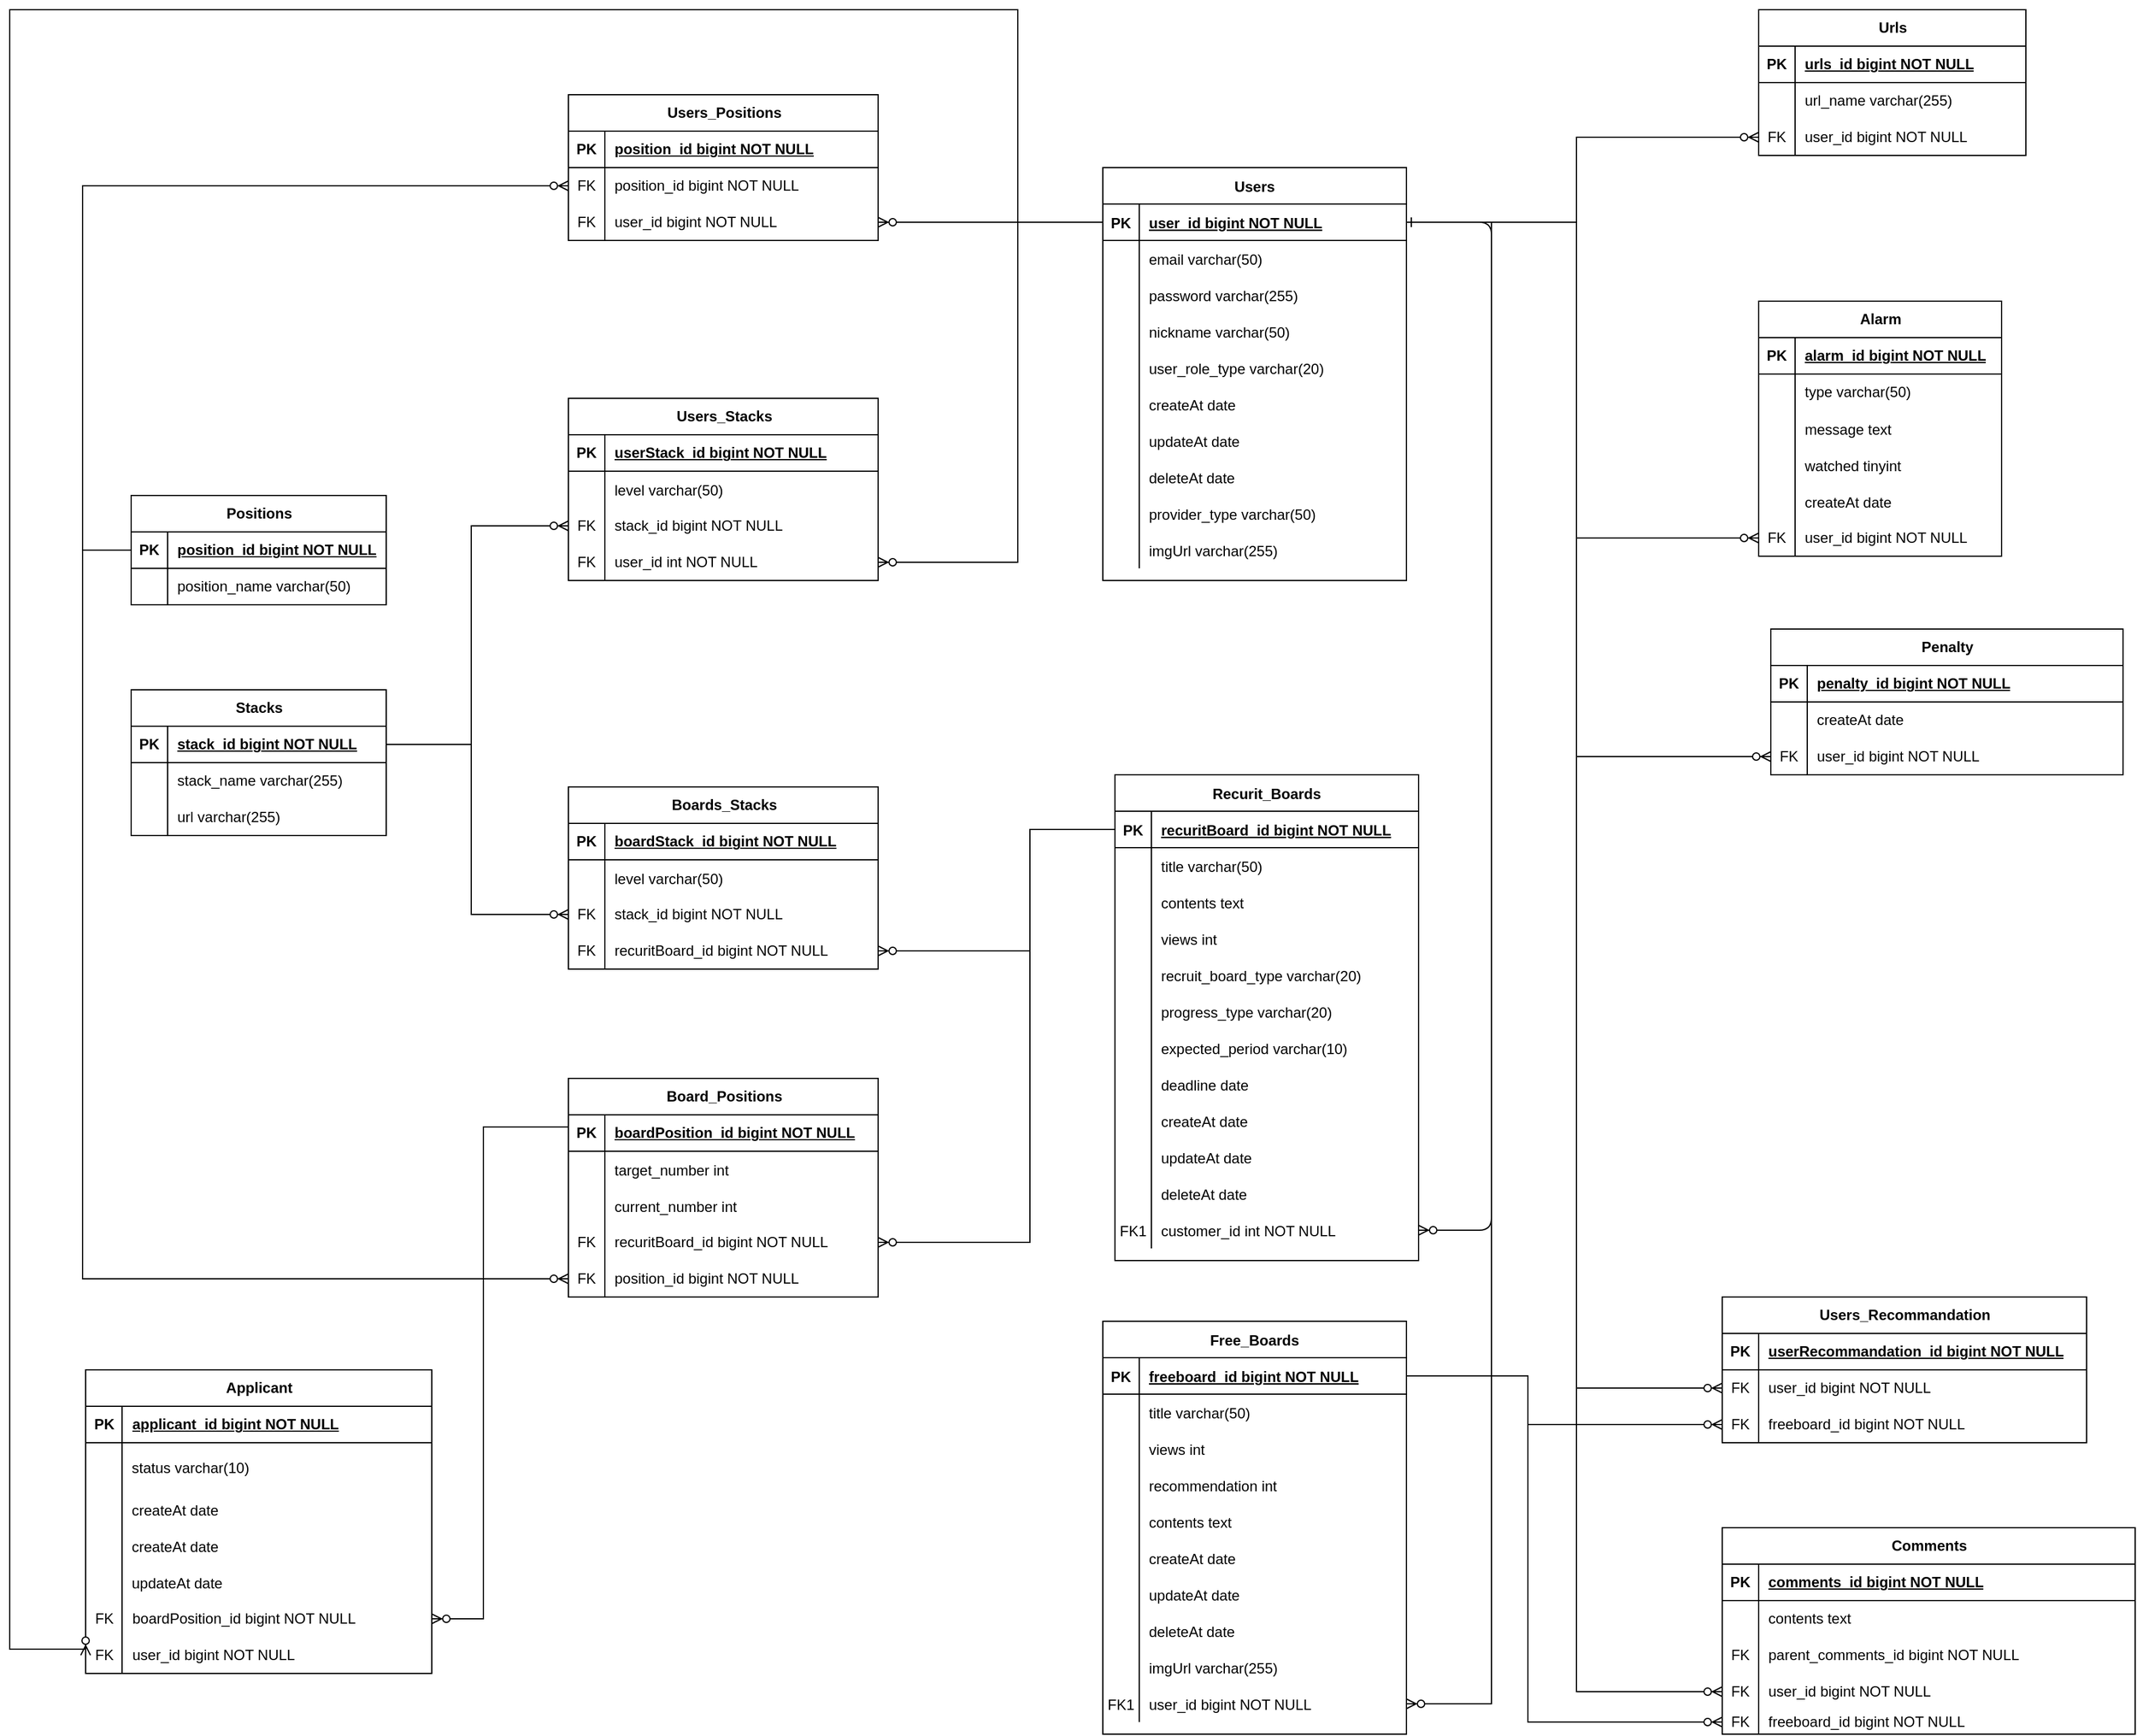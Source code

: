 <mxfile version="21.2.6" type="github">
  <diagram id="R2lEEEUBdFMjLlhIrx00" name="Page-1">
    <mxGraphModel dx="3430" dy="2262" grid="1" gridSize="10" guides="1" tooltips="1" connect="1" arrows="1" fold="1" page="1" pageScale="1" pageWidth="850" pageHeight="1100" math="0" shadow="0" extFonts="Permanent Marker^https://fonts.googleapis.com/css?family=Permanent+Marker">
      <root>
        <mxCell id="0" />
        <mxCell id="1" parent="0" />
        <mxCell id="TZVJ08HpRpAGqKyswvNh-1" value="" style="edgeStyle=elbowEdgeStyle;endArrow=ERzeroToMany;startArrow=ERone;endFill=1;startFill=0;" parent="1" source="TZVJ08HpRpAGqKyswvNh-34" target="TZVJ08HpRpAGqKyswvNh-30" edge="1">
          <mxGeometry width="100" height="100" relative="1" as="geometry">
            <mxPoint x="340" y="720" as="sourcePoint" />
            <mxPoint x="440" y="620" as="targetPoint" />
            <Array as="points">
              <mxPoint x="480" y="510" />
            </Array>
          </mxGeometry>
        </mxCell>
        <mxCell id="TZVJ08HpRpAGqKyswvNh-2" value="Recurit_Boards" style="shape=table;startSize=30;container=1;collapsible=1;childLayout=tableLayout;fixedRows=1;rowLines=0;fontStyle=1;align=center;resizeLast=1;" parent="1" vertex="1">
          <mxGeometry x="170" y="510" width="250" height="400" as="geometry" />
        </mxCell>
        <mxCell id="TZVJ08HpRpAGqKyswvNh-3" value="" style="shape=partialRectangle;collapsible=0;dropTarget=0;pointerEvents=0;fillColor=none;points=[[0,0.5],[1,0.5]];portConstraint=eastwest;top=0;left=0;right=0;bottom=1;" parent="TZVJ08HpRpAGqKyswvNh-2" vertex="1">
          <mxGeometry y="30" width="250" height="30" as="geometry" />
        </mxCell>
        <mxCell id="TZVJ08HpRpAGqKyswvNh-4" value="PK" style="shape=partialRectangle;overflow=hidden;connectable=0;fillColor=none;top=0;left=0;bottom=0;right=0;fontStyle=1;" parent="TZVJ08HpRpAGqKyswvNh-3" vertex="1">
          <mxGeometry width="30" height="30" as="geometry">
            <mxRectangle width="30" height="30" as="alternateBounds" />
          </mxGeometry>
        </mxCell>
        <mxCell id="TZVJ08HpRpAGqKyswvNh-5" value="recuritBoard_id bigint NOT NULL " style="shape=partialRectangle;overflow=hidden;connectable=0;fillColor=none;top=0;left=0;bottom=0;right=0;align=left;spacingLeft=6;fontStyle=5;" parent="TZVJ08HpRpAGqKyswvNh-3" vertex="1">
          <mxGeometry x="30" width="220" height="30" as="geometry">
            <mxRectangle width="220" height="30" as="alternateBounds" />
          </mxGeometry>
        </mxCell>
        <mxCell id="TZVJ08HpRpAGqKyswvNh-6" value="" style="shape=tableRow;horizontal=0;startSize=0;swimlaneHead=0;swimlaneBody=0;fillColor=none;collapsible=0;dropTarget=0;points=[[0,0.5],[1,0.5]];portConstraint=eastwest;top=0;left=0;right=0;bottom=0;" parent="TZVJ08HpRpAGqKyswvNh-2" vertex="1">
          <mxGeometry y="60" width="250" height="30" as="geometry" />
        </mxCell>
        <mxCell id="TZVJ08HpRpAGqKyswvNh-7" value="" style="shape=partialRectangle;connectable=0;fillColor=none;top=0;left=0;bottom=0;right=0;editable=1;overflow=hidden;" parent="TZVJ08HpRpAGqKyswvNh-6" vertex="1">
          <mxGeometry width="30" height="30" as="geometry">
            <mxRectangle width="30" height="30" as="alternateBounds" />
          </mxGeometry>
        </mxCell>
        <mxCell id="TZVJ08HpRpAGqKyswvNh-8" value="title varchar(50)" style="shape=partialRectangle;connectable=0;fillColor=none;top=0;left=0;bottom=0;right=0;align=left;spacingLeft=6;overflow=hidden;" parent="TZVJ08HpRpAGqKyswvNh-6" vertex="1">
          <mxGeometry x="30" width="220" height="30" as="geometry">
            <mxRectangle width="220" height="30" as="alternateBounds" />
          </mxGeometry>
        </mxCell>
        <mxCell id="TZVJ08HpRpAGqKyswvNh-9" value="" style="shape=tableRow;horizontal=0;startSize=0;swimlaneHead=0;swimlaneBody=0;fillColor=none;collapsible=0;dropTarget=0;points=[[0,0.5],[1,0.5]];portConstraint=eastwest;top=0;left=0;right=0;bottom=0;" parent="TZVJ08HpRpAGqKyswvNh-2" vertex="1">
          <mxGeometry y="90" width="250" height="30" as="geometry" />
        </mxCell>
        <mxCell id="TZVJ08HpRpAGqKyswvNh-10" value="" style="shape=partialRectangle;connectable=0;fillColor=none;top=0;left=0;bottom=0;right=0;editable=1;overflow=hidden;" parent="TZVJ08HpRpAGqKyswvNh-9" vertex="1">
          <mxGeometry width="30" height="30" as="geometry">
            <mxRectangle width="30" height="30" as="alternateBounds" />
          </mxGeometry>
        </mxCell>
        <mxCell id="TZVJ08HpRpAGqKyswvNh-11" value="contents text" style="shape=partialRectangle;connectable=0;fillColor=none;top=0;left=0;bottom=0;right=0;align=left;spacingLeft=6;overflow=hidden;" parent="TZVJ08HpRpAGqKyswvNh-9" vertex="1">
          <mxGeometry x="30" width="220" height="30" as="geometry">
            <mxRectangle width="220" height="30" as="alternateBounds" />
          </mxGeometry>
        </mxCell>
        <mxCell id="TZVJ08HpRpAGqKyswvNh-12" value="" style="shape=tableRow;horizontal=0;startSize=0;swimlaneHead=0;swimlaneBody=0;fillColor=none;collapsible=0;dropTarget=0;points=[[0,0.5],[1,0.5]];portConstraint=eastwest;top=0;left=0;right=0;bottom=0;" parent="TZVJ08HpRpAGqKyswvNh-2" vertex="1">
          <mxGeometry y="120" width="250" height="30" as="geometry" />
        </mxCell>
        <mxCell id="TZVJ08HpRpAGqKyswvNh-13" value="" style="shape=partialRectangle;connectable=0;fillColor=none;top=0;left=0;bottom=0;right=0;editable=1;overflow=hidden;" parent="TZVJ08HpRpAGqKyswvNh-12" vertex="1">
          <mxGeometry width="30" height="30" as="geometry">
            <mxRectangle width="30" height="30" as="alternateBounds" />
          </mxGeometry>
        </mxCell>
        <mxCell id="TZVJ08HpRpAGqKyswvNh-14" value="views int" style="shape=partialRectangle;connectable=0;fillColor=none;top=0;left=0;bottom=0;right=0;align=left;spacingLeft=6;overflow=hidden;" parent="TZVJ08HpRpAGqKyswvNh-12" vertex="1">
          <mxGeometry x="30" width="220" height="30" as="geometry">
            <mxRectangle width="220" height="30" as="alternateBounds" />
          </mxGeometry>
        </mxCell>
        <mxCell id="RoXGWbgFOvT09wu_mO-K-1" value="" style="shape=tableRow;horizontal=0;startSize=0;swimlaneHead=0;swimlaneBody=0;fillColor=none;collapsible=0;dropTarget=0;points=[[0,0.5],[1,0.5]];portConstraint=eastwest;top=0;left=0;right=0;bottom=0;" parent="TZVJ08HpRpAGqKyswvNh-2" vertex="1">
          <mxGeometry y="150" width="250" height="30" as="geometry" />
        </mxCell>
        <mxCell id="RoXGWbgFOvT09wu_mO-K-2" value="" style="shape=partialRectangle;connectable=0;fillColor=none;top=0;left=0;bottom=0;right=0;editable=1;overflow=hidden;" parent="RoXGWbgFOvT09wu_mO-K-1" vertex="1">
          <mxGeometry width="30" height="30" as="geometry">
            <mxRectangle width="30" height="30" as="alternateBounds" />
          </mxGeometry>
        </mxCell>
        <mxCell id="RoXGWbgFOvT09wu_mO-K-3" value="recruit_board_type varchar(20)" style="shape=partialRectangle;connectable=0;fillColor=none;top=0;left=0;bottom=0;right=0;align=left;spacingLeft=6;overflow=hidden;" parent="RoXGWbgFOvT09wu_mO-K-1" vertex="1">
          <mxGeometry x="30" width="220" height="30" as="geometry">
            <mxRectangle width="220" height="30" as="alternateBounds" />
          </mxGeometry>
        </mxCell>
        <mxCell id="RoXGWbgFOvT09wu_mO-K-4" value="" style="shape=tableRow;horizontal=0;startSize=0;swimlaneHead=0;swimlaneBody=0;fillColor=none;collapsible=0;dropTarget=0;points=[[0,0.5],[1,0.5]];portConstraint=eastwest;top=0;left=0;right=0;bottom=0;" parent="TZVJ08HpRpAGqKyswvNh-2" vertex="1">
          <mxGeometry y="180" width="250" height="30" as="geometry" />
        </mxCell>
        <mxCell id="RoXGWbgFOvT09wu_mO-K-5" value="" style="shape=partialRectangle;connectable=0;fillColor=none;top=0;left=0;bottom=0;right=0;editable=1;overflow=hidden;" parent="RoXGWbgFOvT09wu_mO-K-4" vertex="1">
          <mxGeometry width="30" height="30" as="geometry">
            <mxRectangle width="30" height="30" as="alternateBounds" />
          </mxGeometry>
        </mxCell>
        <mxCell id="RoXGWbgFOvT09wu_mO-K-6" value="progress_type varchar(20)" style="shape=partialRectangle;connectable=0;fillColor=none;top=0;left=0;bottom=0;right=0;align=left;spacingLeft=6;overflow=hidden;" parent="RoXGWbgFOvT09wu_mO-K-4" vertex="1">
          <mxGeometry x="30" width="220" height="30" as="geometry">
            <mxRectangle width="220" height="30" as="alternateBounds" />
          </mxGeometry>
        </mxCell>
        <mxCell id="TZVJ08HpRpAGqKyswvNh-27" value="" style="shape=tableRow;horizontal=0;startSize=0;swimlaneHead=0;swimlaneBody=0;fillColor=none;collapsible=0;dropTarget=0;points=[[0,0.5],[1,0.5]];portConstraint=eastwest;top=0;left=0;right=0;bottom=0;" parent="TZVJ08HpRpAGqKyswvNh-2" vertex="1">
          <mxGeometry y="210" width="250" height="30" as="geometry" />
        </mxCell>
        <mxCell id="TZVJ08HpRpAGqKyswvNh-28" value="" style="shape=partialRectangle;connectable=0;fillColor=none;top=0;left=0;bottom=0;right=0;editable=1;overflow=hidden;" parent="TZVJ08HpRpAGqKyswvNh-27" vertex="1">
          <mxGeometry width="30" height="30" as="geometry">
            <mxRectangle width="30" height="30" as="alternateBounds" />
          </mxGeometry>
        </mxCell>
        <mxCell id="TZVJ08HpRpAGqKyswvNh-29" value="expected_period varchar(10)" style="shape=partialRectangle;connectable=0;fillColor=none;top=0;left=0;bottom=0;right=0;align=left;spacingLeft=6;overflow=hidden;" parent="TZVJ08HpRpAGqKyswvNh-27" vertex="1">
          <mxGeometry x="30" width="220" height="30" as="geometry">
            <mxRectangle width="220" height="30" as="alternateBounds" />
          </mxGeometry>
        </mxCell>
        <mxCell id="TZVJ08HpRpAGqKyswvNh-24" value="" style="shape=tableRow;horizontal=0;startSize=0;swimlaneHead=0;swimlaneBody=0;fillColor=none;collapsible=0;dropTarget=0;points=[[0,0.5],[1,0.5]];portConstraint=eastwest;top=0;left=0;right=0;bottom=0;" parent="TZVJ08HpRpAGqKyswvNh-2" vertex="1">
          <mxGeometry y="240" width="250" height="30" as="geometry" />
        </mxCell>
        <mxCell id="TZVJ08HpRpAGqKyswvNh-25" value="" style="shape=partialRectangle;connectable=0;fillColor=none;top=0;left=0;bottom=0;right=0;editable=1;overflow=hidden;" parent="TZVJ08HpRpAGqKyswvNh-24" vertex="1">
          <mxGeometry width="30" height="30" as="geometry">
            <mxRectangle width="30" height="30" as="alternateBounds" />
          </mxGeometry>
        </mxCell>
        <mxCell id="TZVJ08HpRpAGqKyswvNh-26" value="deadline date" style="shape=partialRectangle;connectable=0;fillColor=none;top=0;left=0;bottom=0;right=0;align=left;spacingLeft=6;overflow=hidden;" parent="TZVJ08HpRpAGqKyswvNh-24" vertex="1">
          <mxGeometry x="30" width="220" height="30" as="geometry">
            <mxRectangle width="220" height="30" as="alternateBounds" />
          </mxGeometry>
        </mxCell>
        <mxCell id="TZVJ08HpRpAGqKyswvNh-15" value="" style="shape=partialRectangle;collapsible=0;dropTarget=0;pointerEvents=0;fillColor=none;points=[[0,0.5],[1,0.5]];portConstraint=eastwest;top=0;left=0;right=0;bottom=0;" parent="TZVJ08HpRpAGqKyswvNh-2" vertex="1">
          <mxGeometry y="270" width="250" height="30" as="geometry" />
        </mxCell>
        <mxCell id="TZVJ08HpRpAGqKyswvNh-16" value="" style="shape=partialRectangle;overflow=hidden;connectable=0;fillColor=none;top=0;left=0;bottom=0;right=0;" parent="TZVJ08HpRpAGqKyswvNh-15" vertex="1">
          <mxGeometry width="30" height="30" as="geometry">
            <mxRectangle width="30" height="30" as="alternateBounds" />
          </mxGeometry>
        </mxCell>
        <mxCell id="TZVJ08HpRpAGqKyswvNh-17" value="createAt date" style="shape=partialRectangle;overflow=hidden;connectable=0;fillColor=none;top=0;left=0;bottom=0;right=0;align=left;spacingLeft=6;" parent="TZVJ08HpRpAGqKyswvNh-15" vertex="1">
          <mxGeometry x="30" width="220" height="30" as="geometry">
            <mxRectangle width="220" height="30" as="alternateBounds" />
          </mxGeometry>
        </mxCell>
        <mxCell id="TZVJ08HpRpAGqKyswvNh-18" value="" style="shape=tableRow;horizontal=0;startSize=0;swimlaneHead=0;swimlaneBody=0;fillColor=none;collapsible=0;dropTarget=0;points=[[0,0.5],[1,0.5]];portConstraint=eastwest;top=0;left=0;right=0;bottom=0;" parent="TZVJ08HpRpAGqKyswvNh-2" vertex="1">
          <mxGeometry y="300" width="250" height="30" as="geometry" />
        </mxCell>
        <mxCell id="TZVJ08HpRpAGqKyswvNh-19" value="" style="shape=partialRectangle;connectable=0;fillColor=none;top=0;left=0;bottom=0;right=0;editable=1;overflow=hidden;" parent="TZVJ08HpRpAGqKyswvNh-18" vertex="1">
          <mxGeometry width="30" height="30" as="geometry">
            <mxRectangle width="30" height="30" as="alternateBounds" />
          </mxGeometry>
        </mxCell>
        <mxCell id="TZVJ08HpRpAGqKyswvNh-20" value="updateAt date" style="shape=partialRectangle;connectable=0;fillColor=none;top=0;left=0;bottom=0;right=0;align=left;spacingLeft=6;overflow=hidden;" parent="TZVJ08HpRpAGqKyswvNh-18" vertex="1">
          <mxGeometry x="30" width="220" height="30" as="geometry">
            <mxRectangle width="220" height="30" as="alternateBounds" />
          </mxGeometry>
        </mxCell>
        <mxCell id="TZVJ08HpRpAGqKyswvNh-21" value="" style="shape=tableRow;horizontal=0;startSize=0;swimlaneHead=0;swimlaneBody=0;fillColor=none;collapsible=0;dropTarget=0;points=[[0,0.5],[1,0.5]];portConstraint=eastwest;top=0;left=0;right=0;bottom=0;" parent="TZVJ08HpRpAGqKyswvNh-2" vertex="1">
          <mxGeometry y="330" width="250" height="30" as="geometry" />
        </mxCell>
        <mxCell id="TZVJ08HpRpAGqKyswvNh-22" value="" style="shape=partialRectangle;connectable=0;fillColor=none;top=0;left=0;bottom=0;right=0;editable=1;overflow=hidden;" parent="TZVJ08HpRpAGqKyswvNh-21" vertex="1">
          <mxGeometry width="30" height="30" as="geometry">
            <mxRectangle width="30" height="30" as="alternateBounds" />
          </mxGeometry>
        </mxCell>
        <mxCell id="TZVJ08HpRpAGqKyswvNh-23" value="deleteAt date" style="shape=partialRectangle;connectable=0;fillColor=none;top=0;left=0;bottom=0;right=0;align=left;spacingLeft=6;overflow=hidden;" parent="TZVJ08HpRpAGqKyswvNh-21" vertex="1">
          <mxGeometry x="30" width="220" height="30" as="geometry">
            <mxRectangle width="220" height="30" as="alternateBounds" />
          </mxGeometry>
        </mxCell>
        <mxCell id="TZVJ08HpRpAGqKyswvNh-30" value="" style="shape=partialRectangle;collapsible=0;dropTarget=0;pointerEvents=0;fillColor=none;points=[[0,0.5],[1,0.5]];portConstraint=eastwest;top=0;left=0;right=0;bottom=0;" parent="TZVJ08HpRpAGqKyswvNh-2" vertex="1">
          <mxGeometry y="360" width="250" height="30" as="geometry" />
        </mxCell>
        <mxCell id="TZVJ08HpRpAGqKyswvNh-31" value="FK1" style="shape=partialRectangle;overflow=hidden;connectable=0;fillColor=none;top=0;left=0;bottom=0;right=0;" parent="TZVJ08HpRpAGqKyswvNh-30" vertex="1">
          <mxGeometry width="30" height="30" as="geometry">
            <mxRectangle width="30" height="30" as="alternateBounds" />
          </mxGeometry>
        </mxCell>
        <mxCell id="TZVJ08HpRpAGqKyswvNh-32" value="customer_id int NOT NULL" style="shape=partialRectangle;overflow=hidden;connectable=0;fillColor=none;top=0;left=0;bottom=0;right=0;align=left;spacingLeft=6;" parent="TZVJ08HpRpAGqKyswvNh-30" vertex="1">
          <mxGeometry x="30" width="220" height="30" as="geometry">
            <mxRectangle width="220" height="30" as="alternateBounds" />
          </mxGeometry>
        </mxCell>
        <mxCell id="TZVJ08HpRpAGqKyswvNh-33" value="Users" style="shape=table;startSize=30;container=1;collapsible=1;childLayout=tableLayout;fixedRows=1;rowLines=0;fontStyle=1;align=center;resizeLast=1;" parent="1" vertex="1">
          <mxGeometry x="160" y="10" width="250" height="340" as="geometry" />
        </mxCell>
        <mxCell id="TZVJ08HpRpAGqKyswvNh-34" value="" style="shape=partialRectangle;collapsible=0;dropTarget=0;pointerEvents=0;fillColor=none;points=[[0,0.5],[1,0.5]];portConstraint=eastwest;top=0;left=0;right=0;bottom=1;" parent="TZVJ08HpRpAGqKyswvNh-33" vertex="1">
          <mxGeometry y="30" width="250" height="30" as="geometry" />
        </mxCell>
        <mxCell id="TZVJ08HpRpAGqKyswvNh-35" value="PK" style="shape=partialRectangle;overflow=hidden;connectable=0;fillColor=none;top=0;left=0;bottom=0;right=0;fontStyle=1;" parent="TZVJ08HpRpAGqKyswvNh-34" vertex="1">
          <mxGeometry width="30" height="30" as="geometry">
            <mxRectangle width="30" height="30" as="alternateBounds" />
          </mxGeometry>
        </mxCell>
        <mxCell id="TZVJ08HpRpAGqKyswvNh-36" value="user_id bigint NOT NULL " style="shape=partialRectangle;overflow=hidden;connectable=0;fillColor=none;top=0;left=0;bottom=0;right=0;align=left;spacingLeft=6;fontStyle=5;" parent="TZVJ08HpRpAGqKyswvNh-34" vertex="1">
          <mxGeometry x="30" width="220" height="30" as="geometry">
            <mxRectangle width="220" height="30" as="alternateBounds" />
          </mxGeometry>
        </mxCell>
        <mxCell id="TZVJ08HpRpAGqKyswvNh-43" value="" style="shape=tableRow;horizontal=0;startSize=0;swimlaneHead=0;swimlaneBody=0;fillColor=none;collapsible=0;dropTarget=0;points=[[0,0.5],[1,0.5]];portConstraint=eastwest;top=0;left=0;right=0;bottom=0;" parent="TZVJ08HpRpAGqKyswvNh-33" vertex="1">
          <mxGeometry y="60" width="250" height="30" as="geometry" />
        </mxCell>
        <mxCell id="TZVJ08HpRpAGqKyswvNh-44" value="" style="shape=partialRectangle;connectable=0;fillColor=none;top=0;left=0;bottom=0;right=0;editable=1;overflow=hidden;" parent="TZVJ08HpRpAGqKyswvNh-43" vertex="1">
          <mxGeometry width="30" height="30" as="geometry">
            <mxRectangle width="30" height="30" as="alternateBounds" />
          </mxGeometry>
        </mxCell>
        <mxCell id="TZVJ08HpRpAGqKyswvNh-45" value="email varchar(50)" style="shape=partialRectangle;connectable=0;fillColor=none;top=0;left=0;bottom=0;right=0;align=left;spacingLeft=6;overflow=hidden;" parent="TZVJ08HpRpAGqKyswvNh-43" vertex="1">
          <mxGeometry x="30" width="220" height="30" as="geometry">
            <mxRectangle width="220" height="30" as="alternateBounds" />
          </mxGeometry>
        </mxCell>
        <mxCell id="ew2GkTFjeR9lCn9gllri-39" value="" style="shape=tableRow;horizontal=0;startSize=0;swimlaneHead=0;swimlaneBody=0;fillColor=none;collapsible=0;dropTarget=0;points=[[0,0.5],[1,0.5]];portConstraint=eastwest;top=0;left=0;right=0;bottom=0;" parent="TZVJ08HpRpAGqKyswvNh-33" vertex="1">
          <mxGeometry y="90" width="250" height="30" as="geometry" />
        </mxCell>
        <mxCell id="ew2GkTFjeR9lCn9gllri-40" value="" style="shape=partialRectangle;connectable=0;fillColor=none;top=0;left=0;bottom=0;right=0;editable=1;overflow=hidden;" parent="ew2GkTFjeR9lCn9gllri-39" vertex="1">
          <mxGeometry width="30" height="30" as="geometry">
            <mxRectangle width="30" height="30" as="alternateBounds" />
          </mxGeometry>
        </mxCell>
        <mxCell id="ew2GkTFjeR9lCn9gllri-41" value="password varchar(255)" style="shape=partialRectangle;connectable=0;fillColor=none;top=0;left=0;bottom=0;right=0;align=left;spacingLeft=6;overflow=hidden;" parent="ew2GkTFjeR9lCn9gllri-39" vertex="1">
          <mxGeometry x="30" width="220" height="30" as="geometry">
            <mxRectangle width="220" height="30" as="alternateBounds" />
          </mxGeometry>
        </mxCell>
        <mxCell id="TZVJ08HpRpAGqKyswvNh-40" value="" style="shape=tableRow;horizontal=0;startSize=0;swimlaneHead=0;swimlaneBody=0;fillColor=none;collapsible=0;dropTarget=0;points=[[0,0.5],[1,0.5]];portConstraint=eastwest;top=0;left=0;right=0;bottom=0;" parent="TZVJ08HpRpAGqKyswvNh-33" vertex="1">
          <mxGeometry y="120" width="250" height="30" as="geometry" />
        </mxCell>
        <mxCell id="TZVJ08HpRpAGqKyswvNh-41" value="" style="shape=partialRectangle;connectable=0;fillColor=none;top=0;left=0;bottom=0;right=0;editable=1;overflow=hidden;" parent="TZVJ08HpRpAGqKyswvNh-40" vertex="1">
          <mxGeometry width="30" height="30" as="geometry">
            <mxRectangle width="30" height="30" as="alternateBounds" />
          </mxGeometry>
        </mxCell>
        <mxCell id="TZVJ08HpRpAGqKyswvNh-42" value="nickname varchar(50)" style="shape=partialRectangle;connectable=0;fillColor=none;top=0;left=0;bottom=0;right=0;align=left;spacingLeft=6;overflow=hidden;" parent="TZVJ08HpRpAGqKyswvNh-40" vertex="1">
          <mxGeometry x="30" width="220" height="30" as="geometry">
            <mxRectangle width="220" height="30" as="alternateBounds" />
          </mxGeometry>
        </mxCell>
        <mxCell id="ew2GkTFjeR9lCn9gllri-35" value="" style="shape=tableRow;horizontal=0;startSize=0;swimlaneHead=0;swimlaneBody=0;fillColor=none;collapsible=0;dropTarget=0;points=[[0,0.5],[1,0.5]];portConstraint=eastwest;top=0;left=0;right=0;bottom=0;" parent="TZVJ08HpRpAGqKyswvNh-33" vertex="1">
          <mxGeometry y="150" width="250" height="30" as="geometry" />
        </mxCell>
        <mxCell id="ew2GkTFjeR9lCn9gllri-36" value="" style="shape=partialRectangle;connectable=0;fillColor=none;top=0;left=0;bottom=0;right=0;editable=1;overflow=hidden;" parent="ew2GkTFjeR9lCn9gllri-35" vertex="1">
          <mxGeometry width="30" height="30" as="geometry">
            <mxRectangle width="30" height="30" as="alternateBounds" />
          </mxGeometry>
        </mxCell>
        <mxCell id="ew2GkTFjeR9lCn9gllri-37" value="user_role_type varchar(20)" style="shape=partialRectangle;connectable=0;fillColor=none;top=0;left=0;bottom=0;right=0;align=left;spacingLeft=6;overflow=hidden;" parent="ew2GkTFjeR9lCn9gllri-35" vertex="1">
          <mxGeometry x="30" width="220" height="30" as="geometry">
            <mxRectangle width="220" height="30" as="alternateBounds" />
          </mxGeometry>
        </mxCell>
        <mxCell id="TZVJ08HpRpAGqKyswvNh-46" value="" style="shape=tableRow;horizontal=0;startSize=0;swimlaneHead=0;swimlaneBody=0;fillColor=none;collapsible=0;dropTarget=0;points=[[0,0.5],[1,0.5]];portConstraint=eastwest;top=0;left=0;right=0;bottom=0;" parent="TZVJ08HpRpAGqKyswvNh-33" vertex="1">
          <mxGeometry y="180" width="250" height="30" as="geometry" />
        </mxCell>
        <mxCell id="TZVJ08HpRpAGqKyswvNh-47" value="" style="shape=partialRectangle;connectable=0;fillColor=none;top=0;left=0;bottom=0;right=0;editable=1;overflow=hidden;" parent="TZVJ08HpRpAGqKyswvNh-46" vertex="1">
          <mxGeometry width="30" height="30" as="geometry">
            <mxRectangle width="30" height="30" as="alternateBounds" />
          </mxGeometry>
        </mxCell>
        <mxCell id="TZVJ08HpRpAGqKyswvNh-48" value="createAt date" style="shape=partialRectangle;connectable=0;fillColor=none;top=0;left=0;bottom=0;right=0;align=left;spacingLeft=6;overflow=hidden;" parent="TZVJ08HpRpAGqKyswvNh-46" vertex="1">
          <mxGeometry x="30" width="220" height="30" as="geometry">
            <mxRectangle width="220" height="30" as="alternateBounds" />
          </mxGeometry>
        </mxCell>
        <mxCell id="TZVJ08HpRpAGqKyswvNh-49" value="" style="shape=tableRow;horizontal=0;startSize=0;swimlaneHead=0;swimlaneBody=0;fillColor=none;collapsible=0;dropTarget=0;points=[[0,0.5],[1,0.5]];portConstraint=eastwest;top=0;left=0;right=0;bottom=0;" parent="TZVJ08HpRpAGqKyswvNh-33" vertex="1">
          <mxGeometry y="210" width="250" height="30" as="geometry" />
        </mxCell>
        <mxCell id="TZVJ08HpRpAGqKyswvNh-50" value="" style="shape=partialRectangle;connectable=0;fillColor=none;top=0;left=0;bottom=0;right=0;editable=1;overflow=hidden;" parent="TZVJ08HpRpAGqKyswvNh-49" vertex="1">
          <mxGeometry width="30" height="30" as="geometry">
            <mxRectangle width="30" height="30" as="alternateBounds" />
          </mxGeometry>
        </mxCell>
        <mxCell id="TZVJ08HpRpAGqKyswvNh-51" value="updateAt date" style="shape=partialRectangle;connectable=0;fillColor=none;top=0;left=0;bottom=0;right=0;align=left;spacingLeft=6;overflow=hidden;" parent="TZVJ08HpRpAGqKyswvNh-49" vertex="1">
          <mxGeometry x="30" width="220" height="30" as="geometry">
            <mxRectangle width="220" height="30" as="alternateBounds" />
          </mxGeometry>
        </mxCell>
        <mxCell id="TZVJ08HpRpAGqKyswvNh-52" value="" style="shape=tableRow;horizontal=0;startSize=0;swimlaneHead=0;swimlaneBody=0;fillColor=none;collapsible=0;dropTarget=0;points=[[0,0.5],[1,0.5]];portConstraint=eastwest;top=0;left=0;right=0;bottom=0;" parent="TZVJ08HpRpAGqKyswvNh-33" vertex="1">
          <mxGeometry y="240" width="250" height="30" as="geometry" />
        </mxCell>
        <mxCell id="TZVJ08HpRpAGqKyswvNh-53" value="" style="shape=partialRectangle;connectable=0;fillColor=none;top=0;left=0;bottom=0;right=0;editable=1;overflow=hidden;" parent="TZVJ08HpRpAGqKyswvNh-52" vertex="1">
          <mxGeometry width="30" height="30" as="geometry">
            <mxRectangle width="30" height="30" as="alternateBounds" />
          </mxGeometry>
        </mxCell>
        <mxCell id="TZVJ08HpRpAGqKyswvNh-54" value="deleteAt date" style="shape=partialRectangle;connectable=0;fillColor=none;top=0;left=0;bottom=0;right=0;align=left;spacingLeft=6;overflow=hidden;" parent="TZVJ08HpRpAGqKyswvNh-52" vertex="1">
          <mxGeometry x="30" width="220" height="30" as="geometry">
            <mxRectangle width="220" height="30" as="alternateBounds" />
          </mxGeometry>
        </mxCell>
        <mxCell id="TZVJ08HpRpAGqKyswvNh-55" value="" style="shape=tableRow;horizontal=0;startSize=0;swimlaneHead=0;swimlaneBody=0;fillColor=none;collapsible=0;dropTarget=0;points=[[0,0.5],[1,0.5]];portConstraint=eastwest;top=0;left=0;right=0;bottom=0;" parent="TZVJ08HpRpAGqKyswvNh-33" vertex="1">
          <mxGeometry y="270" width="250" height="30" as="geometry" />
        </mxCell>
        <mxCell id="TZVJ08HpRpAGqKyswvNh-56" value="" style="shape=partialRectangle;connectable=0;fillColor=none;top=0;left=0;bottom=0;right=0;editable=1;overflow=hidden;" parent="TZVJ08HpRpAGqKyswvNh-55" vertex="1">
          <mxGeometry width="30" height="30" as="geometry">
            <mxRectangle width="30" height="30" as="alternateBounds" />
          </mxGeometry>
        </mxCell>
        <mxCell id="TZVJ08HpRpAGqKyswvNh-57" value="provider_type varchar(50)" style="shape=partialRectangle;connectable=0;fillColor=none;top=0;left=0;bottom=0;right=0;align=left;spacingLeft=6;overflow=hidden;" parent="TZVJ08HpRpAGqKyswvNh-55" vertex="1">
          <mxGeometry x="30" width="220" height="30" as="geometry">
            <mxRectangle width="220" height="30" as="alternateBounds" />
          </mxGeometry>
        </mxCell>
        <mxCell id="TZVJ08HpRpAGqKyswvNh-58" value="" style="shape=tableRow;horizontal=0;startSize=0;swimlaneHead=0;swimlaneBody=0;fillColor=none;collapsible=0;dropTarget=0;points=[[0,0.5],[1,0.5]];portConstraint=eastwest;top=0;left=0;right=0;bottom=0;" parent="TZVJ08HpRpAGqKyswvNh-33" vertex="1">
          <mxGeometry y="300" width="250" height="30" as="geometry" />
        </mxCell>
        <mxCell id="TZVJ08HpRpAGqKyswvNh-59" value="" style="shape=partialRectangle;connectable=0;fillColor=none;top=0;left=0;bottom=0;right=0;editable=1;overflow=hidden;" parent="TZVJ08HpRpAGqKyswvNh-58" vertex="1">
          <mxGeometry width="30" height="30" as="geometry">
            <mxRectangle width="30" height="30" as="alternateBounds" />
          </mxGeometry>
        </mxCell>
        <mxCell id="TZVJ08HpRpAGqKyswvNh-60" value="imgUrl varchar(255)" style="shape=partialRectangle;connectable=0;fillColor=none;top=0;left=0;bottom=0;right=0;align=left;spacingLeft=6;overflow=hidden;" parent="TZVJ08HpRpAGqKyswvNh-58" vertex="1">
          <mxGeometry x="30" width="220" height="30" as="geometry">
            <mxRectangle width="220" height="30" as="alternateBounds" />
          </mxGeometry>
        </mxCell>
        <mxCell id="TZVJ08HpRpAGqKyswvNh-61" value="Users_Stacks" style="shape=table;startSize=30;container=1;collapsible=1;childLayout=tableLayout;fixedRows=1;rowLines=0;fontStyle=1;align=center;resizeLast=1;html=1;" parent="1" vertex="1">
          <mxGeometry x="-280" y="200" width="255" height="150" as="geometry" />
        </mxCell>
        <mxCell id="TZVJ08HpRpAGqKyswvNh-62" value="" style="shape=tableRow;horizontal=0;startSize=0;swimlaneHead=0;swimlaneBody=0;fillColor=none;collapsible=0;dropTarget=0;points=[[0,0.5],[1,0.5]];portConstraint=eastwest;top=0;left=0;right=0;bottom=1;" parent="TZVJ08HpRpAGqKyswvNh-61" vertex="1">
          <mxGeometry y="30" width="255" height="30" as="geometry" />
        </mxCell>
        <mxCell id="TZVJ08HpRpAGqKyswvNh-63" value="PK" style="shape=partialRectangle;connectable=0;fillColor=none;top=0;left=0;bottom=0;right=0;fontStyle=1;overflow=hidden;whiteSpace=wrap;html=1;" parent="TZVJ08HpRpAGqKyswvNh-62" vertex="1">
          <mxGeometry width="30" height="30" as="geometry">
            <mxRectangle width="30" height="30" as="alternateBounds" />
          </mxGeometry>
        </mxCell>
        <mxCell id="TZVJ08HpRpAGqKyswvNh-64" value="userStack_id bigint NOT NULL" style="shape=partialRectangle;connectable=0;fillColor=none;top=0;left=0;bottom=0;right=0;align=left;spacingLeft=6;fontStyle=5;overflow=hidden;whiteSpace=wrap;html=1;" parent="TZVJ08HpRpAGqKyswvNh-62" vertex="1">
          <mxGeometry x="30" width="225" height="30" as="geometry">
            <mxRectangle width="225" height="30" as="alternateBounds" />
          </mxGeometry>
        </mxCell>
        <mxCell id="TZVJ08HpRpAGqKyswvNh-65" value="" style="shape=tableRow;horizontal=0;startSize=0;swimlaneHead=0;swimlaneBody=0;fillColor=none;collapsible=0;dropTarget=0;points=[[0,0.5],[1,0.5]];portConstraint=eastwest;top=0;left=0;right=0;bottom=0;" parent="TZVJ08HpRpAGqKyswvNh-61" vertex="1">
          <mxGeometry y="60" width="255" height="30" as="geometry" />
        </mxCell>
        <mxCell id="TZVJ08HpRpAGqKyswvNh-66" value="" style="shape=partialRectangle;connectable=0;fillColor=none;top=0;left=0;bottom=0;right=0;editable=1;overflow=hidden;" parent="TZVJ08HpRpAGqKyswvNh-65" vertex="1">
          <mxGeometry width="30" height="30" as="geometry">
            <mxRectangle width="30" height="30" as="alternateBounds" />
          </mxGeometry>
        </mxCell>
        <mxCell id="TZVJ08HpRpAGqKyswvNh-67" value="level varchar(50)" style="shape=partialRectangle;connectable=0;fillColor=none;top=0;left=0;bottom=0;right=0;align=left;spacingLeft=6;overflow=hidden;" parent="TZVJ08HpRpAGqKyswvNh-65" vertex="1">
          <mxGeometry x="30" width="225" height="30" as="geometry">
            <mxRectangle width="225" height="30" as="alternateBounds" />
          </mxGeometry>
        </mxCell>
        <mxCell id="TZVJ08HpRpAGqKyswvNh-68" value="" style="shape=tableRow;horizontal=0;startSize=0;swimlaneHead=0;swimlaneBody=0;fillColor=none;collapsible=0;dropTarget=0;points=[[0,0.5],[1,0.5]];portConstraint=eastwest;top=0;left=0;right=0;bottom=0;" parent="TZVJ08HpRpAGqKyswvNh-61" vertex="1">
          <mxGeometry y="90" width="255" height="30" as="geometry" />
        </mxCell>
        <mxCell id="TZVJ08HpRpAGqKyswvNh-69" value="FK" style="shape=partialRectangle;connectable=0;fillColor=none;top=0;left=0;bottom=0;right=0;fontStyle=0;overflow=hidden;whiteSpace=wrap;html=1;" parent="TZVJ08HpRpAGqKyswvNh-68" vertex="1">
          <mxGeometry width="30" height="30" as="geometry">
            <mxRectangle width="30" height="30" as="alternateBounds" />
          </mxGeometry>
        </mxCell>
        <mxCell id="TZVJ08HpRpAGqKyswvNh-70" value="stack_id bigint NOT NULL" style="shape=partialRectangle;connectable=0;fillColor=none;top=0;left=0;bottom=0;right=0;align=left;spacingLeft=6;fontStyle=0;overflow=hidden;whiteSpace=wrap;html=1;" parent="TZVJ08HpRpAGqKyswvNh-68" vertex="1">
          <mxGeometry x="30" width="225" height="30" as="geometry">
            <mxRectangle width="225" height="30" as="alternateBounds" />
          </mxGeometry>
        </mxCell>
        <mxCell id="TZVJ08HpRpAGqKyswvNh-71" value="" style="shape=tableRow;horizontal=0;startSize=0;swimlaneHead=0;swimlaneBody=0;fillColor=none;collapsible=0;dropTarget=0;points=[[0,0.5],[1,0.5]];portConstraint=eastwest;top=0;left=0;right=0;bottom=0;" parent="TZVJ08HpRpAGqKyswvNh-61" vertex="1">
          <mxGeometry y="120" width="255" height="30" as="geometry" />
        </mxCell>
        <mxCell id="TZVJ08HpRpAGqKyswvNh-72" value="FK" style="shape=partialRectangle;connectable=0;fillColor=none;top=0;left=0;bottom=0;right=0;fontStyle=0;overflow=hidden;whiteSpace=wrap;html=1;" parent="TZVJ08HpRpAGqKyswvNh-71" vertex="1">
          <mxGeometry width="30" height="30" as="geometry">
            <mxRectangle width="30" height="30" as="alternateBounds" />
          </mxGeometry>
        </mxCell>
        <mxCell id="TZVJ08HpRpAGqKyswvNh-73" value="user_id int NOT NULL" style="shape=partialRectangle;connectable=0;fillColor=none;top=0;left=0;bottom=0;right=0;align=left;spacingLeft=6;fontStyle=0;overflow=hidden;whiteSpace=wrap;html=1;" parent="TZVJ08HpRpAGqKyswvNh-71" vertex="1">
          <mxGeometry x="30" width="225" height="30" as="geometry">
            <mxRectangle width="225" height="30" as="alternateBounds" />
          </mxGeometry>
        </mxCell>
        <mxCell id="TZVJ08HpRpAGqKyswvNh-74" value="" style="edgeStyle=elbowEdgeStyle;fontSize=12;html=1;endArrow=ERzeroToMany;endFill=1;rounded=0;exitX=0;exitY=0.5;exitDx=0;exitDy=0;entryX=1;entryY=0.5;entryDx=0;entryDy=0;" parent="1" source="TZVJ08HpRpAGqKyswvNh-34" target="TZVJ08HpRpAGqKyswvNh-71" edge="1">
          <mxGeometry width="100" height="100" relative="1" as="geometry">
            <mxPoint x="-110" y="300" as="sourcePoint" />
            <mxPoint x="-10" y="200" as="targetPoint" />
            <Array as="points">
              <mxPoint x="90" y="260" />
            </Array>
          </mxGeometry>
        </mxCell>
        <mxCell id="TZVJ08HpRpAGqKyswvNh-75" value="Stacks" style="shape=table;startSize=30;container=1;collapsible=1;childLayout=tableLayout;fixedRows=1;rowLines=0;fontStyle=1;align=center;resizeLast=1;html=1;" parent="1" vertex="1">
          <mxGeometry x="-640" y="440" width="210" height="120" as="geometry" />
        </mxCell>
        <mxCell id="TZVJ08HpRpAGqKyswvNh-76" value="" style="shape=tableRow;horizontal=0;startSize=0;swimlaneHead=0;swimlaneBody=0;fillColor=none;collapsible=0;dropTarget=0;points=[[0,0.5],[1,0.5]];portConstraint=eastwest;top=0;left=0;right=0;bottom=1;" parent="TZVJ08HpRpAGqKyswvNh-75" vertex="1">
          <mxGeometry y="30" width="210" height="30" as="geometry" />
        </mxCell>
        <mxCell id="TZVJ08HpRpAGqKyswvNh-77" value="PK" style="shape=partialRectangle;connectable=0;fillColor=none;top=0;left=0;bottom=0;right=0;fontStyle=1;overflow=hidden;whiteSpace=wrap;html=1;" parent="TZVJ08HpRpAGqKyswvNh-76" vertex="1">
          <mxGeometry width="30" height="30" as="geometry">
            <mxRectangle width="30" height="30" as="alternateBounds" />
          </mxGeometry>
        </mxCell>
        <mxCell id="TZVJ08HpRpAGqKyswvNh-78" value="stack_id bigint NOT NULL" style="shape=partialRectangle;connectable=0;fillColor=none;top=0;left=0;bottom=0;right=0;align=left;spacingLeft=6;fontStyle=5;overflow=hidden;whiteSpace=wrap;html=1;" parent="TZVJ08HpRpAGqKyswvNh-76" vertex="1">
          <mxGeometry x="30" width="180" height="30" as="geometry">
            <mxRectangle width="180" height="30" as="alternateBounds" />
          </mxGeometry>
        </mxCell>
        <mxCell id="TZVJ08HpRpAGqKyswvNh-79" value="" style="shape=tableRow;horizontal=0;startSize=0;swimlaneHead=0;swimlaneBody=0;fillColor=none;collapsible=0;dropTarget=0;points=[[0,0.5],[1,0.5]];portConstraint=eastwest;top=0;left=0;right=0;bottom=0;" parent="TZVJ08HpRpAGqKyswvNh-75" vertex="1">
          <mxGeometry y="60" width="210" height="30" as="geometry" />
        </mxCell>
        <mxCell id="TZVJ08HpRpAGqKyswvNh-80" value="" style="shape=partialRectangle;connectable=0;fillColor=none;top=0;left=0;bottom=0;right=0;editable=1;overflow=hidden;whiteSpace=wrap;html=1;" parent="TZVJ08HpRpAGqKyswvNh-79" vertex="1">
          <mxGeometry width="30" height="30" as="geometry">
            <mxRectangle width="30" height="30" as="alternateBounds" />
          </mxGeometry>
        </mxCell>
        <mxCell id="TZVJ08HpRpAGqKyswvNh-81" value="stack_name varchar(255)" style="shape=partialRectangle;connectable=0;fillColor=none;top=0;left=0;bottom=0;right=0;align=left;spacingLeft=6;overflow=hidden;whiteSpace=wrap;html=1;" parent="TZVJ08HpRpAGqKyswvNh-79" vertex="1">
          <mxGeometry x="30" width="180" height="30" as="geometry">
            <mxRectangle width="180" height="30" as="alternateBounds" />
          </mxGeometry>
        </mxCell>
        <mxCell id="TZVJ08HpRpAGqKyswvNh-82" value="" style="shape=tableRow;horizontal=0;startSize=0;swimlaneHead=0;swimlaneBody=0;fillColor=none;collapsible=0;dropTarget=0;points=[[0,0.5],[1,0.5]];portConstraint=eastwest;top=0;left=0;right=0;bottom=0;" parent="TZVJ08HpRpAGqKyswvNh-75" vertex="1">
          <mxGeometry y="90" width="210" height="30" as="geometry" />
        </mxCell>
        <mxCell id="TZVJ08HpRpAGqKyswvNh-83" value="" style="shape=partialRectangle;connectable=0;fillColor=none;top=0;left=0;bottom=0;right=0;editable=1;overflow=hidden;whiteSpace=wrap;html=1;" parent="TZVJ08HpRpAGqKyswvNh-82" vertex="1">
          <mxGeometry width="30" height="30" as="geometry">
            <mxRectangle width="30" height="30" as="alternateBounds" />
          </mxGeometry>
        </mxCell>
        <mxCell id="TZVJ08HpRpAGqKyswvNh-84" value="url varchar(255)" style="shape=partialRectangle;connectable=0;fillColor=none;top=0;left=0;bottom=0;right=0;align=left;spacingLeft=6;overflow=hidden;whiteSpace=wrap;html=1;" parent="TZVJ08HpRpAGqKyswvNh-82" vertex="1">
          <mxGeometry x="30" width="180" height="30" as="geometry">
            <mxRectangle width="180" height="30" as="alternateBounds" />
          </mxGeometry>
        </mxCell>
        <mxCell id="TZVJ08HpRpAGqKyswvNh-85" value="" style="edgeStyle=elbowEdgeStyle;fontSize=12;html=1;endArrow=ERzeroToMany;endFill=1;rounded=0;entryX=0;entryY=0.5;entryDx=0;entryDy=0;exitX=1;exitY=0.5;exitDx=0;exitDy=0;" parent="1" source="TZVJ08HpRpAGqKyswvNh-76" target="TZVJ08HpRpAGqKyswvNh-68" edge="1">
          <mxGeometry width="100" height="100" relative="1" as="geometry">
            <mxPoint x="-400" y="200" as="sourcePoint" />
            <mxPoint x="-300" y="100" as="targetPoint" />
            <Array as="points">
              <mxPoint x="-360" y="350" />
              <mxPoint x="-410" y="370" />
            </Array>
          </mxGeometry>
        </mxCell>
        <mxCell id="TZVJ08HpRpAGqKyswvNh-86" value="Boards_Stacks" style="shape=table;startSize=30;container=1;collapsible=1;childLayout=tableLayout;fixedRows=1;rowLines=0;fontStyle=1;align=center;resizeLast=1;html=1;" parent="1" vertex="1">
          <mxGeometry x="-280" y="520" width="255" height="150" as="geometry" />
        </mxCell>
        <mxCell id="TZVJ08HpRpAGqKyswvNh-87" value="" style="shape=tableRow;horizontal=0;startSize=0;swimlaneHead=0;swimlaneBody=0;fillColor=none;collapsible=0;dropTarget=0;points=[[0,0.5],[1,0.5]];portConstraint=eastwest;top=0;left=0;right=0;bottom=1;" parent="TZVJ08HpRpAGqKyswvNh-86" vertex="1">
          <mxGeometry y="30" width="255" height="30" as="geometry" />
        </mxCell>
        <mxCell id="TZVJ08HpRpAGqKyswvNh-88" value="PK" style="shape=partialRectangle;connectable=0;fillColor=none;top=0;left=0;bottom=0;right=0;fontStyle=1;overflow=hidden;whiteSpace=wrap;html=1;" parent="TZVJ08HpRpAGqKyswvNh-87" vertex="1">
          <mxGeometry width="30" height="30" as="geometry">
            <mxRectangle width="30" height="30" as="alternateBounds" />
          </mxGeometry>
        </mxCell>
        <mxCell id="TZVJ08HpRpAGqKyswvNh-89" value="boardStack_id bigint NOT NULL" style="shape=partialRectangle;connectable=0;fillColor=none;top=0;left=0;bottom=0;right=0;align=left;spacingLeft=6;fontStyle=5;overflow=hidden;whiteSpace=wrap;html=1;" parent="TZVJ08HpRpAGqKyswvNh-87" vertex="1">
          <mxGeometry x="30" width="225" height="30" as="geometry">
            <mxRectangle width="225" height="30" as="alternateBounds" />
          </mxGeometry>
        </mxCell>
        <mxCell id="TZVJ08HpRpAGqKyswvNh-90" value="" style="shape=tableRow;horizontal=0;startSize=0;swimlaneHead=0;swimlaneBody=0;fillColor=none;collapsible=0;dropTarget=0;points=[[0,0.5],[1,0.5]];portConstraint=eastwest;top=0;left=0;right=0;bottom=0;" parent="TZVJ08HpRpAGqKyswvNh-86" vertex="1">
          <mxGeometry y="60" width="255" height="30" as="geometry" />
        </mxCell>
        <mxCell id="TZVJ08HpRpAGqKyswvNh-91" value="" style="shape=partialRectangle;connectable=0;fillColor=none;top=0;left=0;bottom=0;right=0;editable=1;overflow=hidden;" parent="TZVJ08HpRpAGqKyswvNh-90" vertex="1">
          <mxGeometry width="30" height="30" as="geometry">
            <mxRectangle width="30" height="30" as="alternateBounds" />
          </mxGeometry>
        </mxCell>
        <mxCell id="TZVJ08HpRpAGqKyswvNh-92" value="level varchar(50)" style="shape=partialRectangle;connectable=0;fillColor=none;top=0;left=0;bottom=0;right=0;align=left;spacingLeft=6;overflow=hidden;" parent="TZVJ08HpRpAGqKyswvNh-90" vertex="1">
          <mxGeometry x="30" width="225" height="30" as="geometry">
            <mxRectangle width="225" height="30" as="alternateBounds" />
          </mxGeometry>
        </mxCell>
        <mxCell id="TZVJ08HpRpAGqKyswvNh-93" value="" style="shape=tableRow;horizontal=0;startSize=0;swimlaneHead=0;swimlaneBody=0;fillColor=none;collapsible=0;dropTarget=0;points=[[0,0.5],[1,0.5]];portConstraint=eastwest;top=0;left=0;right=0;bottom=0;" parent="TZVJ08HpRpAGqKyswvNh-86" vertex="1">
          <mxGeometry y="90" width="255" height="30" as="geometry" />
        </mxCell>
        <mxCell id="TZVJ08HpRpAGqKyswvNh-94" value="FK" style="shape=partialRectangle;connectable=0;fillColor=none;top=0;left=0;bottom=0;right=0;fontStyle=0;overflow=hidden;whiteSpace=wrap;html=1;" parent="TZVJ08HpRpAGqKyswvNh-93" vertex="1">
          <mxGeometry width="30" height="30" as="geometry">
            <mxRectangle width="30" height="30" as="alternateBounds" />
          </mxGeometry>
        </mxCell>
        <mxCell id="TZVJ08HpRpAGqKyswvNh-95" value="stack_id bigint NOT NULL" style="shape=partialRectangle;connectable=0;fillColor=none;top=0;left=0;bottom=0;right=0;align=left;spacingLeft=6;fontStyle=0;overflow=hidden;whiteSpace=wrap;html=1;" parent="TZVJ08HpRpAGqKyswvNh-93" vertex="1">
          <mxGeometry x="30" width="225" height="30" as="geometry">
            <mxRectangle width="225" height="30" as="alternateBounds" />
          </mxGeometry>
        </mxCell>
        <mxCell id="TZVJ08HpRpAGqKyswvNh-96" value="" style="shape=tableRow;horizontal=0;startSize=0;swimlaneHead=0;swimlaneBody=0;fillColor=none;collapsible=0;dropTarget=0;points=[[0,0.5],[1,0.5]];portConstraint=eastwest;top=0;left=0;right=0;bottom=0;" parent="TZVJ08HpRpAGqKyswvNh-86" vertex="1">
          <mxGeometry y="120" width="255" height="30" as="geometry" />
        </mxCell>
        <mxCell id="TZVJ08HpRpAGqKyswvNh-97" value="FK" style="shape=partialRectangle;connectable=0;fillColor=none;top=0;left=0;bottom=0;right=0;fontStyle=0;overflow=hidden;whiteSpace=wrap;html=1;" parent="TZVJ08HpRpAGqKyswvNh-96" vertex="1">
          <mxGeometry width="30" height="30" as="geometry">
            <mxRectangle width="30" height="30" as="alternateBounds" />
          </mxGeometry>
        </mxCell>
        <mxCell id="TZVJ08HpRpAGqKyswvNh-98" value="recuritBoard_id bigint NOT NULL" style="shape=partialRectangle;connectable=0;fillColor=none;top=0;left=0;bottom=0;right=0;align=left;spacingLeft=6;fontStyle=0;overflow=hidden;whiteSpace=wrap;html=1;" parent="TZVJ08HpRpAGqKyswvNh-96" vertex="1">
          <mxGeometry x="30" width="225" height="30" as="geometry">
            <mxRectangle width="225" height="30" as="alternateBounds" />
          </mxGeometry>
        </mxCell>
        <mxCell id="TZVJ08HpRpAGqKyswvNh-99" value="" style="edgeStyle=elbowEdgeStyle;fontSize=12;html=1;endArrow=ERzeroToMany;endFill=1;rounded=0;entryX=1;entryY=0.5;entryDx=0;entryDy=0;exitX=0;exitY=0.5;exitDx=0;exitDy=0;" parent="1" source="TZVJ08HpRpAGqKyswvNh-3" target="TZVJ08HpRpAGqKyswvNh-96" edge="1">
          <mxGeometry width="100" height="100" relative="1" as="geometry">
            <mxPoint x="-160" y="500" as="sourcePoint" />
            <mxPoint x="-60" y="400" as="targetPoint" />
            <Array as="points">
              <mxPoint x="100" y="640" />
            </Array>
          </mxGeometry>
        </mxCell>
        <mxCell id="TZVJ08HpRpAGqKyswvNh-100" value="" style="edgeStyle=elbowEdgeStyle;fontSize=12;html=1;endArrow=ERzeroToMany;endFill=1;rounded=0;entryX=0;entryY=0.5;entryDx=0;entryDy=0;exitX=1;exitY=0.5;exitDx=0;exitDy=0;" parent="1" source="TZVJ08HpRpAGqKyswvNh-76" target="TZVJ08HpRpAGqKyswvNh-93" edge="1">
          <mxGeometry width="100" height="100" relative="1" as="geometry">
            <mxPoint x="-160" y="500" as="sourcePoint" />
            <mxPoint x="-60" y="400" as="targetPoint" />
            <Array as="points">
              <mxPoint x="-360" y="520" />
              <mxPoint x="-310" y="480" />
              <mxPoint x="-410" y="440" />
              <mxPoint x="-350" y="440" />
              <mxPoint x="-430" y="460" />
            </Array>
          </mxGeometry>
        </mxCell>
        <mxCell id="TZVJ08HpRpAGqKyswvNh-101" value="" style="shape=tableRow;horizontal=0;startSize=0;swimlaneHead=0;swimlaneBody=0;fillColor=none;collapsible=0;dropTarget=0;points=[[0,0.5],[1,0.5]];portConstraint=eastwest;top=0;left=0;right=0;bottom=0;" parent="1" vertex="1">
          <mxGeometry x="-300" y="410" width="320" height="30" as="geometry" />
        </mxCell>
        <mxCell id="TZVJ08HpRpAGqKyswvNh-102" value="" style="shape=partialRectangle;connectable=0;fillColor=none;top=0;left=0;bottom=0;right=0;editable=1;overflow=hidden;" parent="TZVJ08HpRpAGqKyswvNh-101" vertex="1">
          <mxGeometry width="30" height="30" as="geometry">
            <mxRectangle width="30" height="30" as="alternateBounds" />
          </mxGeometry>
        </mxCell>
        <mxCell id="TZVJ08HpRpAGqKyswvNh-103" value="Positions" style="shape=table;startSize=30;container=1;collapsible=1;childLayout=tableLayout;fixedRows=1;rowLines=0;fontStyle=1;align=center;resizeLast=1;html=1;" parent="1" vertex="1">
          <mxGeometry x="-640" y="280" width="210" height="90" as="geometry" />
        </mxCell>
        <mxCell id="TZVJ08HpRpAGqKyswvNh-104" value="" style="shape=tableRow;horizontal=0;startSize=0;swimlaneHead=0;swimlaneBody=0;fillColor=none;collapsible=0;dropTarget=0;points=[[0,0.5],[1,0.5]];portConstraint=eastwest;top=0;left=0;right=0;bottom=1;" parent="TZVJ08HpRpAGqKyswvNh-103" vertex="1">
          <mxGeometry y="30" width="210" height="30" as="geometry" />
        </mxCell>
        <mxCell id="TZVJ08HpRpAGqKyswvNh-105" value="PK" style="shape=partialRectangle;connectable=0;fillColor=none;top=0;left=0;bottom=0;right=0;fontStyle=1;overflow=hidden;whiteSpace=wrap;html=1;" parent="TZVJ08HpRpAGqKyswvNh-104" vertex="1">
          <mxGeometry width="30" height="30" as="geometry">
            <mxRectangle width="30" height="30" as="alternateBounds" />
          </mxGeometry>
        </mxCell>
        <mxCell id="TZVJ08HpRpAGqKyswvNh-106" value="position_id bigint NOT NULL" style="shape=partialRectangle;connectable=0;fillColor=none;top=0;left=0;bottom=0;right=0;align=left;spacingLeft=6;fontStyle=5;overflow=hidden;whiteSpace=wrap;html=1;" parent="TZVJ08HpRpAGqKyswvNh-104" vertex="1">
          <mxGeometry x="30" width="180" height="30" as="geometry">
            <mxRectangle width="180" height="30" as="alternateBounds" />
          </mxGeometry>
        </mxCell>
        <mxCell id="TZVJ08HpRpAGqKyswvNh-107" value="" style="shape=tableRow;horizontal=0;startSize=0;swimlaneHead=0;swimlaneBody=0;fillColor=none;collapsible=0;dropTarget=0;points=[[0,0.5],[1,0.5]];portConstraint=eastwest;top=0;left=0;right=0;bottom=0;" parent="TZVJ08HpRpAGqKyswvNh-103" vertex="1">
          <mxGeometry y="60" width="210" height="30" as="geometry" />
        </mxCell>
        <mxCell id="TZVJ08HpRpAGqKyswvNh-108" value="" style="shape=partialRectangle;connectable=0;fillColor=none;top=0;left=0;bottom=0;right=0;editable=1;overflow=hidden;whiteSpace=wrap;html=1;" parent="TZVJ08HpRpAGqKyswvNh-107" vertex="1">
          <mxGeometry width="30" height="30" as="geometry">
            <mxRectangle width="30" height="30" as="alternateBounds" />
          </mxGeometry>
        </mxCell>
        <mxCell id="TZVJ08HpRpAGqKyswvNh-109" value="position_name varchar(50)" style="shape=partialRectangle;connectable=0;fillColor=none;top=0;left=0;bottom=0;right=0;align=left;spacingLeft=6;overflow=hidden;whiteSpace=wrap;html=1;" parent="TZVJ08HpRpAGqKyswvNh-107" vertex="1">
          <mxGeometry x="30" width="180" height="30" as="geometry">
            <mxRectangle width="180" height="30" as="alternateBounds" />
          </mxGeometry>
        </mxCell>
        <mxCell id="TZVJ08HpRpAGqKyswvNh-110" value="Board_Positions" style="shape=table;startSize=30;container=1;collapsible=1;childLayout=tableLayout;fixedRows=1;rowLines=0;fontStyle=1;align=center;resizeLast=1;html=1;" parent="1" vertex="1">
          <mxGeometry x="-280" y="760" width="255" height="180" as="geometry" />
        </mxCell>
        <mxCell id="TZVJ08HpRpAGqKyswvNh-111" value="" style="shape=tableRow;horizontal=0;startSize=0;swimlaneHead=0;swimlaneBody=0;fillColor=none;collapsible=0;dropTarget=0;points=[[0,0.5],[1,0.5]];portConstraint=eastwest;top=0;left=0;right=0;bottom=1;" parent="TZVJ08HpRpAGqKyswvNh-110" vertex="1">
          <mxGeometry y="30" width="255" height="30" as="geometry" />
        </mxCell>
        <mxCell id="TZVJ08HpRpAGqKyswvNh-112" value="PK" style="shape=partialRectangle;connectable=0;fillColor=none;top=0;left=0;bottom=0;right=0;fontStyle=1;overflow=hidden;whiteSpace=wrap;html=1;" parent="TZVJ08HpRpAGqKyswvNh-111" vertex="1">
          <mxGeometry width="30" height="30" as="geometry">
            <mxRectangle width="30" height="30" as="alternateBounds" />
          </mxGeometry>
        </mxCell>
        <mxCell id="TZVJ08HpRpAGqKyswvNh-113" value="boardPosition_id bigint NOT NULL" style="shape=partialRectangle;connectable=0;fillColor=none;top=0;left=0;bottom=0;right=0;align=left;spacingLeft=6;fontStyle=5;overflow=hidden;whiteSpace=wrap;html=1;" parent="TZVJ08HpRpAGqKyswvNh-111" vertex="1">
          <mxGeometry x="30" width="225" height="30" as="geometry">
            <mxRectangle width="225" height="30" as="alternateBounds" />
          </mxGeometry>
        </mxCell>
        <mxCell id="TZVJ08HpRpAGqKyswvNh-114" value="" style="shape=tableRow;horizontal=0;startSize=0;swimlaneHead=0;swimlaneBody=0;fillColor=none;collapsible=0;dropTarget=0;points=[[0,0.5],[1,0.5]];portConstraint=eastwest;top=0;left=0;right=0;bottom=0;" parent="TZVJ08HpRpAGqKyswvNh-110" vertex="1">
          <mxGeometry y="60" width="255" height="30" as="geometry" />
        </mxCell>
        <mxCell id="TZVJ08HpRpAGqKyswvNh-115" value="" style="shape=partialRectangle;connectable=0;fillColor=none;top=0;left=0;bottom=0;right=0;editable=1;overflow=hidden;" parent="TZVJ08HpRpAGqKyswvNh-114" vertex="1">
          <mxGeometry width="30" height="30" as="geometry">
            <mxRectangle width="30" height="30" as="alternateBounds" />
          </mxGeometry>
        </mxCell>
        <mxCell id="TZVJ08HpRpAGqKyswvNh-116" value="target_number int" style="shape=partialRectangle;connectable=0;fillColor=none;top=0;left=0;bottom=0;right=0;align=left;spacingLeft=6;overflow=hidden;" parent="TZVJ08HpRpAGqKyswvNh-114" vertex="1">
          <mxGeometry x="30" width="225" height="30" as="geometry">
            <mxRectangle width="225" height="30" as="alternateBounds" />
          </mxGeometry>
        </mxCell>
        <mxCell id="TZVJ08HpRpAGqKyswvNh-117" value="" style="shape=tableRow;horizontal=0;startSize=0;swimlaneHead=0;swimlaneBody=0;fillColor=none;collapsible=0;dropTarget=0;points=[[0,0.5],[1,0.5]];portConstraint=eastwest;top=0;left=0;right=0;bottom=0;" parent="TZVJ08HpRpAGqKyswvNh-110" vertex="1">
          <mxGeometry y="90" width="255" height="30" as="geometry" />
        </mxCell>
        <mxCell id="TZVJ08HpRpAGqKyswvNh-118" value="" style="shape=partialRectangle;connectable=0;fillColor=none;top=0;left=0;bottom=0;right=0;editable=1;overflow=hidden;" parent="TZVJ08HpRpAGqKyswvNh-117" vertex="1">
          <mxGeometry width="30" height="30" as="geometry">
            <mxRectangle width="30" height="30" as="alternateBounds" />
          </mxGeometry>
        </mxCell>
        <mxCell id="TZVJ08HpRpAGqKyswvNh-119" value="current_number int" style="shape=partialRectangle;connectable=0;fillColor=none;top=0;left=0;bottom=0;right=0;align=left;spacingLeft=6;overflow=hidden;" parent="TZVJ08HpRpAGqKyswvNh-117" vertex="1">
          <mxGeometry x="30" width="225" height="30" as="geometry">
            <mxRectangle width="225" height="30" as="alternateBounds" />
          </mxGeometry>
        </mxCell>
        <mxCell id="TZVJ08HpRpAGqKyswvNh-120" value="" style="shape=tableRow;horizontal=0;startSize=0;swimlaneHead=0;swimlaneBody=0;fillColor=none;collapsible=0;dropTarget=0;points=[[0,0.5],[1,0.5]];portConstraint=eastwest;top=0;left=0;right=0;bottom=0;" parent="TZVJ08HpRpAGqKyswvNh-110" vertex="1">
          <mxGeometry y="120" width="255" height="30" as="geometry" />
        </mxCell>
        <mxCell id="TZVJ08HpRpAGqKyswvNh-121" value="FK" style="shape=partialRectangle;connectable=0;fillColor=none;top=0;left=0;bottom=0;right=0;fontStyle=0;overflow=hidden;whiteSpace=wrap;html=1;" parent="TZVJ08HpRpAGqKyswvNh-120" vertex="1">
          <mxGeometry width="30" height="30" as="geometry">
            <mxRectangle width="30" height="30" as="alternateBounds" />
          </mxGeometry>
        </mxCell>
        <mxCell id="TZVJ08HpRpAGqKyswvNh-122" value="recuritBoard_id bigint NOT NULL" style="shape=partialRectangle;connectable=0;fillColor=none;top=0;left=0;bottom=0;right=0;align=left;spacingLeft=6;fontStyle=0;overflow=hidden;whiteSpace=wrap;html=1;" parent="TZVJ08HpRpAGqKyswvNh-120" vertex="1">
          <mxGeometry x="30" width="225" height="30" as="geometry">
            <mxRectangle width="225" height="30" as="alternateBounds" />
          </mxGeometry>
        </mxCell>
        <mxCell id="TZVJ08HpRpAGqKyswvNh-123" value="" style="shape=tableRow;horizontal=0;startSize=0;swimlaneHead=0;swimlaneBody=0;fillColor=none;collapsible=0;dropTarget=0;points=[[0,0.5],[1,0.5]];portConstraint=eastwest;top=0;left=0;right=0;bottom=0;" parent="TZVJ08HpRpAGqKyswvNh-110" vertex="1">
          <mxGeometry y="150" width="255" height="30" as="geometry" />
        </mxCell>
        <mxCell id="TZVJ08HpRpAGqKyswvNh-124" value="FK" style="shape=partialRectangle;connectable=0;fillColor=none;top=0;left=0;bottom=0;right=0;fontStyle=0;overflow=hidden;whiteSpace=wrap;html=1;" parent="TZVJ08HpRpAGqKyswvNh-123" vertex="1">
          <mxGeometry width="30" height="30" as="geometry">
            <mxRectangle width="30" height="30" as="alternateBounds" />
          </mxGeometry>
        </mxCell>
        <mxCell id="TZVJ08HpRpAGqKyswvNh-125" value="position_id bigint NOT NULL" style="shape=partialRectangle;connectable=0;fillColor=none;top=0;left=0;bottom=0;right=0;align=left;spacingLeft=6;fontStyle=0;overflow=hidden;whiteSpace=wrap;html=1;" parent="TZVJ08HpRpAGqKyswvNh-123" vertex="1">
          <mxGeometry x="30" width="225" height="30" as="geometry">
            <mxRectangle width="225" height="30" as="alternateBounds" />
          </mxGeometry>
        </mxCell>
        <mxCell id="TZVJ08HpRpAGqKyswvNh-126" value="" style="edgeStyle=elbowEdgeStyle;fontSize=12;html=1;endArrow=ERzeroToMany;endFill=1;rounded=0;exitX=0;exitY=0.5;exitDx=0;exitDy=0;entryX=1;entryY=0.5;entryDx=0;entryDy=0;" parent="1" source="TZVJ08HpRpAGqKyswvNh-3" target="TZVJ08HpRpAGqKyswvNh-120" edge="1">
          <mxGeometry width="100" height="100" relative="1" as="geometry">
            <mxPoint x="370" y="790" as="sourcePoint" />
            <mxPoint x="60" y="905" as="targetPoint" />
            <Array as="points">
              <mxPoint x="100" y="760" />
            </Array>
          </mxGeometry>
        </mxCell>
        <mxCell id="TZVJ08HpRpAGqKyswvNh-127" value="" style="edgeStyle=elbowEdgeStyle;fontSize=12;html=1;endArrow=ERzeroToMany;endFill=1;rounded=0;entryX=0;entryY=0.5;entryDx=0;entryDy=0;exitX=0;exitY=0.5;exitDx=0;exitDy=0;" parent="1" source="TZVJ08HpRpAGqKyswvNh-104" target="TZVJ08HpRpAGqKyswvNh-123" edge="1">
          <mxGeometry width="100" height="100" relative="1" as="geometry">
            <mxPoint x="-760" y="450" as="sourcePoint" />
            <mxPoint x="470" y="690" as="targetPoint" />
            <Array as="points">
              <mxPoint x="-680" y="440" />
              <mxPoint x="-660" y="620" />
              <mxPoint x="-760" y="600" />
              <mxPoint x="-460" y="710" />
              <mxPoint x="-410" y="730" />
            </Array>
          </mxGeometry>
        </mxCell>
        <mxCell id="TZVJ08HpRpAGqKyswvNh-128" value="Free_Boards" style="shape=table;startSize=30;container=1;collapsible=1;childLayout=tableLayout;fixedRows=1;rowLines=0;fontStyle=1;align=center;resizeLast=1;" parent="1" vertex="1">
          <mxGeometry x="160" y="960" width="250" height="340" as="geometry" />
        </mxCell>
        <mxCell id="TZVJ08HpRpAGqKyswvNh-129" value="" style="shape=partialRectangle;collapsible=0;dropTarget=0;pointerEvents=0;fillColor=none;points=[[0,0.5],[1,0.5]];portConstraint=eastwest;top=0;left=0;right=0;bottom=1;" parent="TZVJ08HpRpAGqKyswvNh-128" vertex="1">
          <mxGeometry y="30" width="250" height="30" as="geometry" />
        </mxCell>
        <mxCell id="TZVJ08HpRpAGqKyswvNh-130" value="PK" style="shape=partialRectangle;overflow=hidden;connectable=0;fillColor=none;top=0;left=0;bottom=0;right=0;fontStyle=1;" parent="TZVJ08HpRpAGqKyswvNh-129" vertex="1">
          <mxGeometry width="30" height="30" as="geometry">
            <mxRectangle width="30" height="30" as="alternateBounds" />
          </mxGeometry>
        </mxCell>
        <mxCell id="TZVJ08HpRpAGqKyswvNh-131" value="freeboard_id bigint NOT NULL " style="shape=partialRectangle;overflow=hidden;connectable=0;fillColor=none;top=0;left=0;bottom=0;right=0;align=left;spacingLeft=6;fontStyle=5;" parent="TZVJ08HpRpAGqKyswvNh-129" vertex="1">
          <mxGeometry x="30" width="220" height="30" as="geometry">
            <mxRectangle width="220" height="30" as="alternateBounds" />
          </mxGeometry>
        </mxCell>
        <mxCell id="TZVJ08HpRpAGqKyswvNh-132" value="" style="shape=tableRow;horizontal=0;startSize=0;swimlaneHead=0;swimlaneBody=0;fillColor=none;collapsible=0;dropTarget=0;points=[[0,0.5],[1,0.5]];portConstraint=eastwest;top=0;left=0;right=0;bottom=0;" parent="TZVJ08HpRpAGqKyswvNh-128" vertex="1">
          <mxGeometry y="60" width="250" height="30" as="geometry" />
        </mxCell>
        <mxCell id="TZVJ08HpRpAGqKyswvNh-133" value="" style="shape=partialRectangle;connectable=0;fillColor=none;top=0;left=0;bottom=0;right=0;editable=1;overflow=hidden;" parent="TZVJ08HpRpAGqKyswvNh-132" vertex="1">
          <mxGeometry width="30" height="30" as="geometry">
            <mxRectangle width="30" height="30" as="alternateBounds" />
          </mxGeometry>
        </mxCell>
        <mxCell id="TZVJ08HpRpAGqKyswvNh-134" value="title varchar(50)" style="shape=partialRectangle;connectable=0;fillColor=none;top=0;left=0;bottom=0;right=0;align=left;spacingLeft=6;overflow=hidden;" parent="TZVJ08HpRpAGqKyswvNh-132" vertex="1">
          <mxGeometry x="30" width="220" height="30" as="geometry">
            <mxRectangle width="220" height="30" as="alternateBounds" />
          </mxGeometry>
        </mxCell>
        <mxCell id="TZVJ08HpRpAGqKyswvNh-135" value="" style="shape=tableRow;horizontal=0;startSize=0;swimlaneHead=0;swimlaneBody=0;fillColor=none;collapsible=0;dropTarget=0;points=[[0,0.5],[1,0.5]];portConstraint=eastwest;top=0;left=0;right=0;bottom=0;" parent="TZVJ08HpRpAGqKyswvNh-128" vertex="1">
          <mxGeometry y="90" width="250" height="30" as="geometry" />
        </mxCell>
        <mxCell id="TZVJ08HpRpAGqKyswvNh-136" value="" style="shape=partialRectangle;connectable=0;fillColor=none;top=0;left=0;bottom=0;right=0;editable=1;overflow=hidden;" parent="TZVJ08HpRpAGqKyswvNh-135" vertex="1">
          <mxGeometry width="30" height="30" as="geometry">
            <mxRectangle width="30" height="30" as="alternateBounds" />
          </mxGeometry>
        </mxCell>
        <mxCell id="TZVJ08HpRpAGqKyswvNh-137" value="views int" style="shape=partialRectangle;connectable=0;fillColor=none;top=0;left=0;bottom=0;right=0;align=left;spacingLeft=6;overflow=hidden;" parent="TZVJ08HpRpAGqKyswvNh-135" vertex="1">
          <mxGeometry x="30" width="220" height="30" as="geometry">
            <mxRectangle width="220" height="30" as="alternateBounds" />
          </mxGeometry>
        </mxCell>
        <mxCell id="TZVJ08HpRpAGqKyswvNh-138" value="" style="shape=tableRow;horizontal=0;startSize=0;swimlaneHead=0;swimlaneBody=0;fillColor=none;collapsible=0;dropTarget=0;points=[[0,0.5],[1,0.5]];portConstraint=eastwest;top=0;left=0;right=0;bottom=0;" parent="TZVJ08HpRpAGqKyswvNh-128" vertex="1">
          <mxGeometry y="120" width="250" height="30" as="geometry" />
        </mxCell>
        <mxCell id="TZVJ08HpRpAGqKyswvNh-139" value="" style="shape=partialRectangle;connectable=0;fillColor=none;top=0;left=0;bottom=0;right=0;editable=1;overflow=hidden;" parent="TZVJ08HpRpAGqKyswvNh-138" vertex="1">
          <mxGeometry width="30" height="30" as="geometry">
            <mxRectangle width="30" height="30" as="alternateBounds" />
          </mxGeometry>
        </mxCell>
        <mxCell id="TZVJ08HpRpAGqKyswvNh-140" value="recommendation int" style="shape=partialRectangle;connectable=0;fillColor=none;top=0;left=0;bottom=0;right=0;align=left;spacingLeft=6;overflow=hidden;" parent="TZVJ08HpRpAGqKyswvNh-138" vertex="1">
          <mxGeometry x="30" width="220" height="30" as="geometry">
            <mxRectangle width="220" height="30" as="alternateBounds" />
          </mxGeometry>
        </mxCell>
        <mxCell id="TZVJ08HpRpAGqKyswvNh-141" value="" style="shape=tableRow;horizontal=0;startSize=0;swimlaneHead=0;swimlaneBody=0;fillColor=none;collapsible=0;dropTarget=0;points=[[0,0.5],[1,0.5]];portConstraint=eastwest;top=0;left=0;right=0;bottom=0;" parent="TZVJ08HpRpAGqKyswvNh-128" vertex="1">
          <mxGeometry y="150" width="250" height="30" as="geometry" />
        </mxCell>
        <mxCell id="TZVJ08HpRpAGqKyswvNh-142" value="" style="shape=partialRectangle;connectable=0;fillColor=none;top=0;left=0;bottom=0;right=0;editable=1;overflow=hidden;" parent="TZVJ08HpRpAGqKyswvNh-141" vertex="1">
          <mxGeometry width="30" height="30" as="geometry">
            <mxRectangle width="30" height="30" as="alternateBounds" />
          </mxGeometry>
        </mxCell>
        <mxCell id="TZVJ08HpRpAGqKyswvNh-143" value="contents text" style="shape=partialRectangle;connectable=0;fillColor=none;top=0;left=0;bottom=0;right=0;align=left;spacingLeft=6;overflow=hidden;" parent="TZVJ08HpRpAGqKyswvNh-141" vertex="1">
          <mxGeometry x="30" width="220" height="30" as="geometry">
            <mxRectangle width="220" height="30" as="alternateBounds" />
          </mxGeometry>
        </mxCell>
        <mxCell id="TZVJ08HpRpAGqKyswvNh-144" value="" style="shape=partialRectangle;collapsible=0;dropTarget=0;pointerEvents=0;fillColor=none;points=[[0,0.5],[1,0.5]];portConstraint=eastwest;top=0;left=0;right=0;bottom=0;" parent="TZVJ08HpRpAGqKyswvNh-128" vertex="1">
          <mxGeometry y="180" width="250" height="30" as="geometry" />
        </mxCell>
        <mxCell id="TZVJ08HpRpAGqKyswvNh-145" value="" style="shape=partialRectangle;overflow=hidden;connectable=0;fillColor=none;top=0;left=0;bottom=0;right=0;" parent="TZVJ08HpRpAGqKyswvNh-144" vertex="1">
          <mxGeometry width="30" height="30" as="geometry">
            <mxRectangle width="30" height="30" as="alternateBounds" />
          </mxGeometry>
        </mxCell>
        <mxCell id="TZVJ08HpRpAGqKyswvNh-146" value="createAt date" style="shape=partialRectangle;overflow=hidden;connectable=0;fillColor=none;top=0;left=0;bottom=0;right=0;align=left;spacingLeft=6;" parent="TZVJ08HpRpAGqKyswvNh-144" vertex="1">
          <mxGeometry x="30" width="220" height="30" as="geometry">
            <mxRectangle width="220" height="30" as="alternateBounds" />
          </mxGeometry>
        </mxCell>
        <mxCell id="TZVJ08HpRpAGqKyswvNh-147" value="" style="shape=tableRow;horizontal=0;startSize=0;swimlaneHead=0;swimlaneBody=0;fillColor=none;collapsible=0;dropTarget=0;points=[[0,0.5],[1,0.5]];portConstraint=eastwest;top=0;left=0;right=0;bottom=0;" parent="TZVJ08HpRpAGqKyswvNh-128" vertex="1">
          <mxGeometry y="210" width="250" height="30" as="geometry" />
        </mxCell>
        <mxCell id="TZVJ08HpRpAGqKyswvNh-148" value="" style="shape=partialRectangle;connectable=0;fillColor=none;top=0;left=0;bottom=0;right=0;editable=1;overflow=hidden;" parent="TZVJ08HpRpAGqKyswvNh-147" vertex="1">
          <mxGeometry width="30" height="30" as="geometry">
            <mxRectangle width="30" height="30" as="alternateBounds" />
          </mxGeometry>
        </mxCell>
        <mxCell id="TZVJ08HpRpAGqKyswvNh-149" value="updateAt date" style="shape=partialRectangle;connectable=0;fillColor=none;top=0;left=0;bottom=0;right=0;align=left;spacingLeft=6;overflow=hidden;" parent="TZVJ08HpRpAGqKyswvNh-147" vertex="1">
          <mxGeometry x="30" width="220" height="30" as="geometry">
            <mxRectangle width="220" height="30" as="alternateBounds" />
          </mxGeometry>
        </mxCell>
        <mxCell id="TZVJ08HpRpAGqKyswvNh-150" value="" style="shape=tableRow;horizontal=0;startSize=0;swimlaneHead=0;swimlaneBody=0;fillColor=none;collapsible=0;dropTarget=0;points=[[0,0.5],[1,0.5]];portConstraint=eastwest;top=0;left=0;right=0;bottom=0;" parent="TZVJ08HpRpAGqKyswvNh-128" vertex="1">
          <mxGeometry y="240" width="250" height="30" as="geometry" />
        </mxCell>
        <mxCell id="TZVJ08HpRpAGqKyswvNh-151" value="" style="shape=partialRectangle;connectable=0;fillColor=none;top=0;left=0;bottom=0;right=0;editable=1;overflow=hidden;" parent="TZVJ08HpRpAGqKyswvNh-150" vertex="1">
          <mxGeometry width="30" height="30" as="geometry">
            <mxRectangle width="30" height="30" as="alternateBounds" />
          </mxGeometry>
        </mxCell>
        <mxCell id="TZVJ08HpRpAGqKyswvNh-152" value="deleteAt date" style="shape=partialRectangle;connectable=0;fillColor=none;top=0;left=0;bottom=0;right=0;align=left;spacingLeft=6;overflow=hidden;" parent="TZVJ08HpRpAGqKyswvNh-150" vertex="1">
          <mxGeometry x="30" width="220" height="30" as="geometry">
            <mxRectangle width="220" height="30" as="alternateBounds" />
          </mxGeometry>
        </mxCell>
        <mxCell id="TZVJ08HpRpAGqKyswvNh-153" value="" style="shape=tableRow;horizontal=0;startSize=0;swimlaneHead=0;swimlaneBody=0;fillColor=none;collapsible=0;dropTarget=0;points=[[0,0.5],[1,0.5]];portConstraint=eastwest;top=0;left=0;right=0;bottom=0;" parent="TZVJ08HpRpAGqKyswvNh-128" vertex="1">
          <mxGeometry y="270" width="250" height="30" as="geometry" />
        </mxCell>
        <mxCell id="TZVJ08HpRpAGqKyswvNh-154" value="" style="shape=partialRectangle;connectable=0;fillColor=none;top=0;left=0;bottom=0;right=0;editable=1;overflow=hidden;" parent="TZVJ08HpRpAGqKyswvNh-153" vertex="1">
          <mxGeometry width="30" height="30" as="geometry">
            <mxRectangle width="30" height="30" as="alternateBounds" />
          </mxGeometry>
        </mxCell>
        <mxCell id="TZVJ08HpRpAGqKyswvNh-155" value="imgUrl varchar(255)" style="shape=partialRectangle;connectable=0;fillColor=none;top=0;left=0;bottom=0;right=0;align=left;spacingLeft=6;overflow=hidden;" parent="TZVJ08HpRpAGqKyswvNh-153" vertex="1">
          <mxGeometry x="30" width="220" height="30" as="geometry">
            <mxRectangle width="220" height="30" as="alternateBounds" />
          </mxGeometry>
        </mxCell>
        <mxCell id="TZVJ08HpRpAGqKyswvNh-156" value="" style="shape=partialRectangle;collapsible=0;dropTarget=0;pointerEvents=0;fillColor=none;points=[[0,0.5],[1,0.5]];portConstraint=eastwest;top=0;left=0;right=0;bottom=0;" parent="TZVJ08HpRpAGqKyswvNh-128" vertex="1">
          <mxGeometry y="300" width="250" height="30" as="geometry" />
        </mxCell>
        <mxCell id="TZVJ08HpRpAGqKyswvNh-157" value="FK1" style="shape=partialRectangle;overflow=hidden;connectable=0;fillColor=none;top=0;left=0;bottom=0;right=0;" parent="TZVJ08HpRpAGqKyswvNh-156" vertex="1">
          <mxGeometry width="30" height="30" as="geometry">
            <mxRectangle width="30" height="30" as="alternateBounds" />
          </mxGeometry>
        </mxCell>
        <mxCell id="TZVJ08HpRpAGqKyswvNh-158" value="user_id bigint NOT NULL" style="shape=partialRectangle;overflow=hidden;connectable=0;fillColor=none;top=0;left=0;bottom=0;right=0;align=left;spacingLeft=6;" parent="TZVJ08HpRpAGqKyswvNh-156" vertex="1">
          <mxGeometry x="30" width="220" height="30" as="geometry">
            <mxRectangle width="220" height="30" as="alternateBounds" />
          </mxGeometry>
        </mxCell>
        <mxCell id="TZVJ08HpRpAGqKyswvNh-159" value="Users_Recommandation" style="shape=table;startSize=30;container=1;collapsible=1;childLayout=tableLayout;fixedRows=1;rowLines=0;fontStyle=1;align=center;resizeLast=1;html=1;" parent="1" vertex="1">
          <mxGeometry x="670" y="940" width="300" height="120" as="geometry" />
        </mxCell>
        <mxCell id="TZVJ08HpRpAGqKyswvNh-160" value="" style="shape=tableRow;horizontal=0;startSize=0;swimlaneHead=0;swimlaneBody=0;fillColor=none;collapsible=0;dropTarget=0;points=[[0,0.5],[1,0.5]];portConstraint=eastwest;top=0;left=0;right=0;bottom=1;" parent="TZVJ08HpRpAGqKyswvNh-159" vertex="1">
          <mxGeometry y="30" width="300" height="30" as="geometry" />
        </mxCell>
        <mxCell id="TZVJ08HpRpAGqKyswvNh-161" value="PK" style="shape=partialRectangle;connectable=0;fillColor=none;top=0;left=0;bottom=0;right=0;fontStyle=1;overflow=hidden;whiteSpace=wrap;html=1;" parent="TZVJ08HpRpAGqKyswvNh-160" vertex="1">
          <mxGeometry width="30" height="30" as="geometry">
            <mxRectangle width="30" height="30" as="alternateBounds" />
          </mxGeometry>
        </mxCell>
        <mxCell id="TZVJ08HpRpAGqKyswvNh-162" value="userRecommandation_id bigint NOT NULL" style="shape=partialRectangle;connectable=0;fillColor=none;top=0;left=0;bottom=0;right=0;align=left;spacingLeft=6;fontStyle=5;overflow=hidden;whiteSpace=wrap;html=1;" parent="TZVJ08HpRpAGqKyswvNh-160" vertex="1">
          <mxGeometry x="30" width="270" height="30" as="geometry">
            <mxRectangle width="270" height="30" as="alternateBounds" />
          </mxGeometry>
        </mxCell>
        <mxCell id="TZVJ08HpRpAGqKyswvNh-163" value="" style="shape=tableRow;horizontal=0;startSize=0;swimlaneHead=0;swimlaneBody=0;fillColor=none;collapsible=0;dropTarget=0;points=[[0,0.5],[1,0.5]];portConstraint=eastwest;top=0;left=0;right=0;bottom=0;" parent="TZVJ08HpRpAGqKyswvNh-159" vertex="1">
          <mxGeometry y="60" width="300" height="30" as="geometry" />
        </mxCell>
        <mxCell id="TZVJ08HpRpAGqKyswvNh-164" value="FK" style="shape=partialRectangle;connectable=0;fillColor=none;top=0;left=0;bottom=0;right=0;fontStyle=0;overflow=hidden;whiteSpace=wrap;html=1;" parent="TZVJ08HpRpAGqKyswvNh-163" vertex="1">
          <mxGeometry width="30" height="30" as="geometry">
            <mxRectangle width="30" height="30" as="alternateBounds" />
          </mxGeometry>
        </mxCell>
        <mxCell id="TZVJ08HpRpAGqKyswvNh-165" value="user_id bigint NOT NULL" style="shape=partialRectangle;connectable=0;fillColor=none;top=0;left=0;bottom=0;right=0;align=left;spacingLeft=6;fontStyle=0;overflow=hidden;whiteSpace=wrap;html=1;" parent="TZVJ08HpRpAGqKyswvNh-163" vertex="1">
          <mxGeometry x="30" width="270" height="30" as="geometry">
            <mxRectangle width="270" height="30" as="alternateBounds" />
          </mxGeometry>
        </mxCell>
        <mxCell id="TZVJ08HpRpAGqKyswvNh-166" value="" style="shape=tableRow;horizontal=0;startSize=0;swimlaneHead=0;swimlaneBody=0;fillColor=none;collapsible=0;dropTarget=0;points=[[0,0.5],[1,0.5]];portConstraint=eastwest;top=0;left=0;right=0;bottom=0;" parent="TZVJ08HpRpAGqKyswvNh-159" vertex="1">
          <mxGeometry y="90" width="300" height="30" as="geometry" />
        </mxCell>
        <mxCell id="TZVJ08HpRpAGqKyswvNh-167" value="FK" style="shape=partialRectangle;connectable=0;fillColor=none;top=0;left=0;bottom=0;right=0;fontStyle=0;overflow=hidden;whiteSpace=wrap;html=1;" parent="TZVJ08HpRpAGqKyswvNh-166" vertex="1">
          <mxGeometry width="30" height="30" as="geometry">
            <mxRectangle width="30" height="30" as="alternateBounds" />
          </mxGeometry>
        </mxCell>
        <mxCell id="TZVJ08HpRpAGqKyswvNh-168" value="freeboard_id bigint NOT NULL" style="shape=partialRectangle;connectable=0;fillColor=none;top=0;left=0;bottom=0;right=0;align=left;spacingLeft=6;fontStyle=0;overflow=hidden;whiteSpace=wrap;html=1;" parent="TZVJ08HpRpAGqKyswvNh-166" vertex="1">
          <mxGeometry x="30" width="270" height="30" as="geometry">
            <mxRectangle width="270" height="30" as="alternateBounds" />
          </mxGeometry>
        </mxCell>
        <mxCell id="TZVJ08HpRpAGqKyswvNh-169" value="" style="edgeStyle=elbowEdgeStyle;fontSize=12;html=1;endArrow=ERzeroToMany;endFill=1;rounded=0;exitX=1;exitY=0.5;exitDx=0;exitDy=0;entryX=0;entryY=0.5;entryDx=0;entryDy=0;" parent="1" source="TZVJ08HpRpAGqKyswvNh-129" target="TZVJ08HpRpAGqKyswvNh-166" edge="1">
          <mxGeometry width="100" height="100" relative="1" as="geometry">
            <mxPoint x="480" y="1020" as="sourcePoint" />
            <mxPoint x="580" y="920" as="targetPoint" />
            <Array as="points">
              <mxPoint x="510" y="1020" />
            </Array>
          </mxGeometry>
        </mxCell>
        <mxCell id="TZVJ08HpRpAGqKyswvNh-170" value="" style="edgeStyle=elbowEdgeStyle;fontSize=12;html=1;endArrow=ERzeroToMany;endFill=1;rounded=0;entryX=0;entryY=0.5;entryDx=0;entryDy=0;exitX=1;exitY=0.5;exitDx=0;exitDy=0;" parent="1" source="TZVJ08HpRpAGqKyswvNh-34" target="TZVJ08HpRpAGqKyswvNh-163" edge="1">
          <mxGeometry width="100" height="100" relative="1" as="geometry">
            <mxPoint x="480" y="1020" as="sourcePoint" />
            <mxPoint x="580" y="920" as="targetPoint" />
            <Array as="points">
              <mxPoint x="550" y="990" />
            </Array>
          </mxGeometry>
        </mxCell>
        <mxCell id="TZVJ08HpRpAGqKyswvNh-171" value="Comments" style="shape=table;startSize=30;container=1;collapsible=1;childLayout=tableLayout;fixedRows=1;rowLines=0;fontStyle=1;align=center;resizeLast=1;html=1;" parent="1" vertex="1">
          <mxGeometry x="670" y="1130" width="340" height="170.0" as="geometry" />
        </mxCell>
        <mxCell id="TZVJ08HpRpAGqKyswvNh-172" value="" style="shape=tableRow;horizontal=0;startSize=0;swimlaneHead=0;swimlaneBody=0;fillColor=none;collapsible=0;dropTarget=0;points=[[0,0.5],[1,0.5]];portConstraint=eastwest;top=0;left=0;right=0;bottom=1;" parent="TZVJ08HpRpAGqKyswvNh-171" vertex="1">
          <mxGeometry y="30" width="340" height="30" as="geometry" />
        </mxCell>
        <mxCell id="TZVJ08HpRpAGqKyswvNh-173" value="PK" style="shape=partialRectangle;connectable=0;fillColor=none;top=0;left=0;bottom=0;right=0;fontStyle=1;overflow=hidden;whiteSpace=wrap;html=1;" parent="TZVJ08HpRpAGqKyswvNh-172" vertex="1">
          <mxGeometry width="30" height="30" as="geometry">
            <mxRectangle width="30" height="30" as="alternateBounds" />
          </mxGeometry>
        </mxCell>
        <mxCell id="TZVJ08HpRpAGqKyswvNh-174" value="comments_id bigint NOT NULL" style="shape=partialRectangle;connectable=0;fillColor=none;top=0;left=0;bottom=0;right=0;align=left;spacingLeft=6;fontStyle=5;overflow=hidden;whiteSpace=wrap;html=1;" parent="TZVJ08HpRpAGqKyswvNh-172" vertex="1">
          <mxGeometry x="30" width="310" height="30" as="geometry">
            <mxRectangle width="310" height="30" as="alternateBounds" />
          </mxGeometry>
        </mxCell>
        <mxCell id="TZVJ08HpRpAGqKyswvNh-175" value="" style="shape=tableRow;horizontal=0;startSize=0;swimlaneHead=0;swimlaneBody=0;fillColor=none;collapsible=0;dropTarget=0;points=[[0,0.5],[1,0.5]];portConstraint=eastwest;top=0;left=0;right=0;bottom=0;" parent="TZVJ08HpRpAGqKyswvNh-171" vertex="1">
          <mxGeometry y="60" width="340" height="30" as="geometry" />
        </mxCell>
        <mxCell id="TZVJ08HpRpAGqKyswvNh-176" value="" style="shape=partialRectangle;connectable=0;fillColor=none;top=0;left=0;bottom=0;right=0;editable=1;overflow=hidden;whiteSpace=wrap;html=1;" parent="TZVJ08HpRpAGqKyswvNh-175" vertex="1">
          <mxGeometry width="30" height="30" as="geometry">
            <mxRectangle width="30" height="30" as="alternateBounds" />
          </mxGeometry>
        </mxCell>
        <mxCell id="TZVJ08HpRpAGqKyswvNh-177" value="contents text" style="shape=partialRectangle;connectable=0;fillColor=none;top=0;left=0;bottom=0;right=0;align=left;spacingLeft=6;overflow=hidden;whiteSpace=wrap;html=1;" parent="TZVJ08HpRpAGqKyswvNh-175" vertex="1">
          <mxGeometry x="30" width="310" height="30" as="geometry">
            <mxRectangle width="310" height="30" as="alternateBounds" />
          </mxGeometry>
        </mxCell>
        <mxCell id="TZVJ08HpRpAGqKyswvNh-178" value="" style="shape=tableRow;horizontal=0;startSize=0;swimlaneHead=0;swimlaneBody=0;fillColor=none;collapsible=0;dropTarget=0;points=[[0,0.5],[1,0.5]];portConstraint=eastwest;top=0;left=0;right=0;bottom=0;" parent="TZVJ08HpRpAGqKyswvNh-171" vertex="1">
          <mxGeometry y="90" width="340" height="30" as="geometry" />
        </mxCell>
        <mxCell id="TZVJ08HpRpAGqKyswvNh-179" value="FK" style="shape=partialRectangle;connectable=0;fillColor=none;top=0;left=0;bottom=0;right=0;fontStyle=0;overflow=hidden;whiteSpace=wrap;html=1;" parent="TZVJ08HpRpAGqKyswvNh-178" vertex="1">
          <mxGeometry width="30" height="30" as="geometry">
            <mxRectangle width="30" height="30" as="alternateBounds" />
          </mxGeometry>
        </mxCell>
        <mxCell id="TZVJ08HpRpAGqKyswvNh-180" value="parent_comments_id bigint NOT NULL" style="shape=partialRectangle;connectable=0;fillColor=none;top=0;left=0;bottom=0;right=0;align=left;spacingLeft=6;fontStyle=0;overflow=hidden;whiteSpace=wrap;html=1;" parent="TZVJ08HpRpAGqKyswvNh-178" vertex="1">
          <mxGeometry x="30" width="310" height="30" as="geometry">
            <mxRectangle width="310" height="30" as="alternateBounds" />
          </mxGeometry>
        </mxCell>
        <mxCell id="TZVJ08HpRpAGqKyswvNh-181" value="" style="shape=tableRow;horizontal=0;startSize=0;swimlaneHead=0;swimlaneBody=0;fillColor=none;collapsible=0;dropTarget=0;points=[[0,0.5],[1,0.5]];portConstraint=eastwest;top=0;left=0;right=0;bottom=0;" parent="TZVJ08HpRpAGqKyswvNh-171" vertex="1">
          <mxGeometry y="120" width="340" height="30" as="geometry" />
        </mxCell>
        <mxCell id="TZVJ08HpRpAGqKyswvNh-182" value="FK" style="shape=partialRectangle;connectable=0;fillColor=none;top=0;left=0;bottom=0;right=0;fontStyle=0;overflow=hidden;whiteSpace=wrap;html=1;" parent="TZVJ08HpRpAGqKyswvNh-181" vertex="1">
          <mxGeometry width="30" height="30" as="geometry">
            <mxRectangle width="30" height="30" as="alternateBounds" />
          </mxGeometry>
        </mxCell>
        <mxCell id="TZVJ08HpRpAGqKyswvNh-183" value="user_id bigint NOT NULL" style="shape=partialRectangle;connectable=0;fillColor=none;top=0;left=0;bottom=0;right=0;align=left;spacingLeft=6;fontStyle=0;overflow=hidden;whiteSpace=wrap;html=1;" parent="TZVJ08HpRpAGqKyswvNh-181" vertex="1">
          <mxGeometry x="30" width="310" height="30" as="geometry">
            <mxRectangle width="310" height="30" as="alternateBounds" />
          </mxGeometry>
        </mxCell>
        <mxCell id="TZVJ08HpRpAGqKyswvNh-184" value="" style="shape=tableRow;horizontal=0;startSize=0;swimlaneHead=0;swimlaneBody=0;fillColor=none;collapsible=0;dropTarget=0;points=[[0,0.5],[1,0.5]];portConstraint=eastwest;top=0;left=0;right=0;bottom=0;" parent="TZVJ08HpRpAGqKyswvNh-171" vertex="1">
          <mxGeometry y="150" width="340" height="20" as="geometry" />
        </mxCell>
        <mxCell id="TZVJ08HpRpAGqKyswvNh-185" value="FK" style="shape=partialRectangle;connectable=0;fillColor=none;top=0;left=0;bottom=0;right=0;fontStyle=0;overflow=hidden;whiteSpace=wrap;html=1;" parent="TZVJ08HpRpAGqKyswvNh-184" vertex="1">
          <mxGeometry width="30" height="20" as="geometry">
            <mxRectangle width="30" height="20" as="alternateBounds" />
          </mxGeometry>
        </mxCell>
        <mxCell id="TZVJ08HpRpAGqKyswvNh-186" value="freeboard_id bigint NOT NULL" style="shape=partialRectangle;connectable=0;fillColor=none;top=0;left=0;bottom=0;right=0;align=left;spacingLeft=6;fontStyle=0;overflow=hidden;whiteSpace=wrap;html=1;" parent="TZVJ08HpRpAGqKyswvNh-184" vertex="1">
          <mxGeometry x="30" width="310" height="20" as="geometry">
            <mxRectangle width="310" height="20" as="alternateBounds" />
          </mxGeometry>
        </mxCell>
        <mxCell id="TZVJ08HpRpAGqKyswvNh-187" value="" style="edgeStyle=elbowEdgeStyle;fontSize=12;html=1;endArrow=ERzeroToMany;endFill=1;rounded=0;entryX=0;entryY=0.5;entryDx=0;entryDy=0;exitX=1;exitY=0.5;exitDx=0;exitDy=0;" parent="1" source="TZVJ08HpRpAGqKyswvNh-34" target="TZVJ08HpRpAGqKyswvNh-181" edge="1">
          <mxGeometry width="100" height="100" relative="1" as="geometry">
            <mxPoint x="450" y="1010" as="sourcePoint" />
            <mxPoint x="550" y="910" as="targetPoint" />
            <Array as="points">
              <mxPoint x="550" y="1170" />
              <mxPoint x="540" y="1110" />
              <mxPoint x="560" y="1110" />
              <mxPoint x="580" y="1260" />
              <mxPoint x="480" y="420" />
            </Array>
          </mxGeometry>
        </mxCell>
        <mxCell id="TZVJ08HpRpAGqKyswvNh-188" value="" style="edgeStyle=elbowEdgeStyle;fontSize=12;html=1;endArrow=ERzeroToMany;endFill=1;rounded=0;entryX=0;entryY=0.5;entryDx=0;entryDy=0;exitX=1;exitY=0.5;exitDx=0;exitDy=0;" parent="1" source="TZVJ08HpRpAGqKyswvNh-129" target="TZVJ08HpRpAGqKyswvNh-184" edge="1">
          <mxGeometry width="100" height="100" relative="1" as="geometry">
            <mxPoint x="450" y="1150" as="sourcePoint" />
            <mxPoint x="550" y="1050" as="targetPoint" />
            <Array as="points">
              <mxPoint x="510" y="1140" />
            </Array>
          </mxGeometry>
        </mxCell>
        <mxCell id="TZVJ08HpRpAGqKyswvNh-189" value="" style="edgeStyle=elbowEdgeStyle;fontSize=12;html=1;endArrow=ERzeroToMany;endFill=1;rounded=0;exitX=1;exitY=0.5;exitDx=0;exitDy=0;entryX=1;entryY=0.5;entryDx=0;entryDy=0;" parent="1" source="TZVJ08HpRpAGqKyswvNh-34" target="TZVJ08HpRpAGqKyswvNh-156" edge="1">
          <mxGeometry width="100" height="100" relative="1" as="geometry">
            <mxPoint x="500" y="440" as="sourcePoint" />
            <mxPoint x="490" y="400" as="targetPoint" />
            <Array as="points">
              <mxPoint x="480" y="1190" />
              <mxPoint x="530" y="1180" />
              <mxPoint x="480" y="1160" />
              <mxPoint x="460" y="1170" />
            </Array>
          </mxGeometry>
        </mxCell>
        <mxCell id="TZVJ08HpRpAGqKyswvNh-190" value="Alarm" style="shape=table;startSize=30;container=1;collapsible=1;childLayout=tableLayout;fixedRows=1;rowLines=0;fontStyle=1;align=center;resizeLast=1;html=1;" parent="1" vertex="1">
          <mxGeometry x="700" y="120" width="200" height="210" as="geometry" />
        </mxCell>
        <mxCell id="TZVJ08HpRpAGqKyswvNh-191" value="" style="shape=tableRow;horizontal=0;startSize=0;swimlaneHead=0;swimlaneBody=0;fillColor=none;collapsible=0;dropTarget=0;points=[[0,0.5],[1,0.5]];portConstraint=eastwest;top=0;left=0;right=0;bottom=1;" parent="TZVJ08HpRpAGqKyswvNh-190" vertex="1">
          <mxGeometry y="30" width="200" height="30" as="geometry" />
        </mxCell>
        <mxCell id="TZVJ08HpRpAGqKyswvNh-192" value="PK" style="shape=partialRectangle;connectable=0;fillColor=none;top=0;left=0;bottom=0;right=0;fontStyle=1;overflow=hidden;whiteSpace=wrap;html=1;" parent="TZVJ08HpRpAGqKyswvNh-191" vertex="1">
          <mxGeometry width="30" height="30" as="geometry">
            <mxRectangle width="30" height="30" as="alternateBounds" />
          </mxGeometry>
        </mxCell>
        <mxCell id="TZVJ08HpRpAGqKyswvNh-193" value="alarm_id bigint NOT NULL" style="shape=partialRectangle;connectable=0;fillColor=none;top=0;left=0;bottom=0;right=0;align=left;spacingLeft=6;fontStyle=5;overflow=hidden;whiteSpace=wrap;html=1;" parent="TZVJ08HpRpAGqKyswvNh-191" vertex="1">
          <mxGeometry x="30" width="170" height="30" as="geometry">
            <mxRectangle width="170" height="30" as="alternateBounds" />
          </mxGeometry>
        </mxCell>
        <mxCell id="TZVJ08HpRpAGqKyswvNh-194" value="" style="shape=tableRow;horizontal=0;startSize=0;swimlaneHead=0;swimlaneBody=0;fillColor=none;collapsible=0;dropTarget=0;points=[[0,0.5],[1,0.5]];portConstraint=eastwest;top=0;left=0;right=0;bottom=0;" parent="TZVJ08HpRpAGqKyswvNh-190" vertex="1">
          <mxGeometry y="60" width="200" height="30" as="geometry" />
        </mxCell>
        <mxCell id="TZVJ08HpRpAGqKyswvNh-195" value="" style="shape=partialRectangle;connectable=0;fillColor=none;top=0;left=0;bottom=0;right=0;editable=1;overflow=hidden;whiteSpace=wrap;html=1;" parent="TZVJ08HpRpAGqKyswvNh-194" vertex="1">
          <mxGeometry width="30" height="30" as="geometry">
            <mxRectangle width="30" height="30" as="alternateBounds" />
          </mxGeometry>
        </mxCell>
        <mxCell id="TZVJ08HpRpAGqKyswvNh-196" value="type varchar(50)" style="shape=partialRectangle;connectable=0;fillColor=none;top=0;left=0;bottom=0;right=0;align=left;spacingLeft=6;overflow=hidden;whiteSpace=wrap;html=1;" parent="TZVJ08HpRpAGqKyswvNh-194" vertex="1">
          <mxGeometry x="30" width="170" height="30" as="geometry">
            <mxRectangle width="170" height="30" as="alternateBounds" />
          </mxGeometry>
        </mxCell>
        <mxCell id="TZVJ08HpRpAGqKyswvNh-197" value="" style="shape=tableRow;horizontal=0;startSize=0;swimlaneHead=0;swimlaneBody=0;fillColor=none;collapsible=0;dropTarget=0;points=[[0,0.5],[1,0.5]];portConstraint=eastwest;top=0;left=0;right=0;bottom=0;" parent="TZVJ08HpRpAGqKyswvNh-190" vertex="1">
          <mxGeometry y="90" width="200" height="30" as="geometry" />
        </mxCell>
        <mxCell id="TZVJ08HpRpAGqKyswvNh-198" value="" style="shape=partialRectangle;connectable=0;fillColor=none;top=0;left=0;bottom=0;right=0;editable=1;overflow=hidden;" parent="TZVJ08HpRpAGqKyswvNh-197" vertex="1">
          <mxGeometry width="30" height="30" as="geometry">
            <mxRectangle width="30" height="30" as="alternateBounds" />
          </mxGeometry>
        </mxCell>
        <mxCell id="TZVJ08HpRpAGqKyswvNh-199" value="message text" style="shape=partialRectangle;connectable=0;fillColor=none;top=0;left=0;bottom=0;right=0;align=left;spacingLeft=6;overflow=hidden;" parent="TZVJ08HpRpAGqKyswvNh-197" vertex="1">
          <mxGeometry x="30" width="170" height="30" as="geometry">
            <mxRectangle width="170" height="30" as="alternateBounds" />
          </mxGeometry>
        </mxCell>
        <mxCell id="TZVJ08HpRpAGqKyswvNh-200" value="" style="shape=tableRow;horizontal=0;startSize=0;swimlaneHead=0;swimlaneBody=0;fillColor=none;collapsible=0;dropTarget=0;points=[[0,0.5],[1,0.5]];portConstraint=eastwest;top=0;left=0;right=0;bottom=0;" parent="TZVJ08HpRpAGqKyswvNh-190" vertex="1">
          <mxGeometry y="120" width="200" height="30" as="geometry" />
        </mxCell>
        <mxCell id="TZVJ08HpRpAGqKyswvNh-201" value="" style="shape=partialRectangle;connectable=0;fillColor=none;top=0;left=0;bottom=0;right=0;editable=1;overflow=hidden;" parent="TZVJ08HpRpAGqKyswvNh-200" vertex="1">
          <mxGeometry width="30" height="30" as="geometry">
            <mxRectangle width="30" height="30" as="alternateBounds" />
          </mxGeometry>
        </mxCell>
        <mxCell id="TZVJ08HpRpAGqKyswvNh-202" value="watched tinyint" style="shape=partialRectangle;connectable=0;fillColor=none;top=0;left=0;bottom=0;right=0;align=left;spacingLeft=6;overflow=hidden;" parent="TZVJ08HpRpAGqKyswvNh-200" vertex="1">
          <mxGeometry x="30" width="170" height="30" as="geometry">
            <mxRectangle width="170" height="30" as="alternateBounds" />
          </mxGeometry>
        </mxCell>
        <mxCell id="TZVJ08HpRpAGqKyswvNh-203" value="" style="shape=tableRow;horizontal=0;startSize=0;swimlaneHead=0;swimlaneBody=0;fillColor=none;collapsible=0;dropTarget=0;points=[[0,0.5],[1,0.5]];portConstraint=eastwest;top=0;left=0;right=0;bottom=0;" parent="TZVJ08HpRpAGqKyswvNh-190" vertex="1">
          <mxGeometry y="150" width="200" height="30" as="geometry" />
        </mxCell>
        <mxCell id="TZVJ08HpRpAGqKyswvNh-204" value="" style="shape=partialRectangle;connectable=0;fillColor=none;top=0;left=0;bottom=0;right=0;editable=1;overflow=hidden;" parent="TZVJ08HpRpAGqKyswvNh-203" vertex="1">
          <mxGeometry width="30" height="30" as="geometry">
            <mxRectangle width="30" height="30" as="alternateBounds" />
          </mxGeometry>
        </mxCell>
        <mxCell id="TZVJ08HpRpAGqKyswvNh-205" value="createAt date" style="shape=partialRectangle;connectable=0;fillColor=none;top=0;left=0;bottom=0;right=0;align=left;spacingLeft=6;overflow=hidden;" parent="TZVJ08HpRpAGqKyswvNh-203" vertex="1">
          <mxGeometry x="30" width="170" height="30" as="geometry">
            <mxRectangle width="170" height="30" as="alternateBounds" />
          </mxGeometry>
        </mxCell>
        <mxCell id="TZVJ08HpRpAGqKyswvNh-206" value="" style="shape=tableRow;horizontal=0;startSize=0;swimlaneHead=0;swimlaneBody=0;fillColor=none;collapsible=0;dropTarget=0;points=[[0,0.5],[1,0.5]];portConstraint=eastwest;top=0;left=0;right=0;bottom=0;" parent="TZVJ08HpRpAGqKyswvNh-190" vertex="1">
          <mxGeometry y="180" width="200" height="30" as="geometry" />
        </mxCell>
        <mxCell id="TZVJ08HpRpAGqKyswvNh-207" value="FK" style="shape=partialRectangle;connectable=0;fillColor=none;top=0;left=0;bottom=0;right=0;fontStyle=0;overflow=hidden;whiteSpace=wrap;html=1;" parent="TZVJ08HpRpAGqKyswvNh-206" vertex="1">
          <mxGeometry width="30" height="30" as="geometry">
            <mxRectangle width="30" height="30" as="alternateBounds" />
          </mxGeometry>
        </mxCell>
        <mxCell id="TZVJ08HpRpAGqKyswvNh-208" value="user_id bigint NOT NULL" style="shape=partialRectangle;connectable=0;fillColor=none;top=0;left=0;bottom=0;right=0;align=left;spacingLeft=6;fontStyle=0;overflow=hidden;whiteSpace=wrap;html=1;" parent="TZVJ08HpRpAGqKyswvNh-206" vertex="1">
          <mxGeometry x="30" width="170" height="30" as="geometry">
            <mxRectangle width="170" height="30" as="alternateBounds" />
          </mxGeometry>
        </mxCell>
        <mxCell id="TZVJ08HpRpAGqKyswvNh-209" value="" style="edgeStyle=elbowEdgeStyle;fontSize=12;html=1;endArrow=ERzeroToMany;endFill=1;rounded=0;entryX=0;entryY=0.5;entryDx=0;entryDy=0;exitX=1;exitY=0.5;exitDx=0;exitDy=0;" parent="1" source="TZVJ08HpRpAGqKyswvNh-34" target="TZVJ08HpRpAGqKyswvNh-206" edge="1">
          <mxGeometry width="100" height="100" relative="1" as="geometry">
            <mxPoint x="510" y="290" as="sourcePoint" />
            <mxPoint x="610" y="190" as="targetPoint" />
            <Array as="points">
              <mxPoint x="550" y="190" />
            </Array>
          </mxGeometry>
        </mxCell>
        <mxCell id="TZVJ08HpRpAGqKyswvNh-210" value="Penalty" style="shape=table;startSize=30;container=1;collapsible=1;childLayout=tableLayout;fixedRows=1;rowLines=0;fontStyle=1;align=center;resizeLast=1;html=1;" parent="1" vertex="1">
          <mxGeometry x="710" y="390" width="290" height="120" as="geometry" />
        </mxCell>
        <mxCell id="TZVJ08HpRpAGqKyswvNh-211" value="" style="shape=tableRow;horizontal=0;startSize=0;swimlaneHead=0;swimlaneBody=0;fillColor=none;collapsible=0;dropTarget=0;points=[[0,0.5],[1,0.5]];portConstraint=eastwest;top=0;left=0;right=0;bottom=1;" parent="TZVJ08HpRpAGqKyswvNh-210" vertex="1">
          <mxGeometry y="30" width="290" height="30" as="geometry" />
        </mxCell>
        <mxCell id="TZVJ08HpRpAGqKyswvNh-212" value="PK" style="shape=partialRectangle;connectable=0;fillColor=none;top=0;left=0;bottom=0;right=0;fontStyle=1;overflow=hidden;whiteSpace=wrap;html=1;" parent="TZVJ08HpRpAGqKyswvNh-211" vertex="1">
          <mxGeometry width="30" height="30" as="geometry">
            <mxRectangle width="30" height="30" as="alternateBounds" />
          </mxGeometry>
        </mxCell>
        <mxCell id="TZVJ08HpRpAGqKyswvNh-213" value="penalty_id bigint NOT NULL" style="shape=partialRectangle;connectable=0;fillColor=none;top=0;left=0;bottom=0;right=0;align=left;spacingLeft=6;fontStyle=5;overflow=hidden;whiteSpace=wrap;html=1;" parent="TZVJ08HpRpAGqKyswvNh-211" vertex="1">
          <mxGeometry x="30" width="260" height="30" as="geometry">
            <mxRectangle width="260" height="30" as="alternateBounds" />
          </mxGeometry>
        </mxCell>
        <mxCell id="TZVJ08HpRpAGqKyswvNh-214" value="" style="shape=tableRow;horizontal=0;startSize=0;swimlaneHead=0;swimlaneBody=0;fillColor=none;collapsible=0;dropTarget=0;points=[[0,0.5],[1,0.5]];portConstraint=eastwest;top=0;left=0;right=0;bottom=0;" parent="TZVJ08HpRpAGqKyswvNh-210" vertex="1">
          <mxGeometry y="60" width="290" height="30" as="geometry" />
        </mxCell>
        <mxCell id="TZVJ08HpRpAGqKyswvNh-215" value="" style="shape=partialRectangle;connectable=0;fillColor=none;top=0;left=0;bottom=0;right=0;editable=1;overflow=hidden;whiteSpace=wrap;html=1;" parent="TZVJ08HpRpAGqKyswvNh-214" vertex="1">
          <mxGeometry width="30" height="30" as="geometry">
            <mxRectangle width="30" height="30" as="alternateBounds" />
          </mxGeometry>
        </mxCell>
        <mxCell id="TZVJ08HpRpAGqKyswvNh-216" value="createAt date" style="shape=partialRectangle;connectable=0;fillColor=none;top=0;left=0;bottom=0;right=0;align=left;spacingLeft=6;overflow=hidden;whiteSpace=wrap;html=1;" parent="TZVJ08HpRpAGqKyswvNh-214" vertex="1">
          <mxGeometry x="30" width="260" height="30" as="geometry">
            <mxRectangle width="260" height="30" as="alternateBounds" />
          </mxGeometry>
        </mxCell>
        <mxCell id="TZVJ08HpRpAGqKyswvNh-217" value="" style="shape=tableRow;horizontal=0;startSize=0;swimlaneHead=0;swimlaneBody=0;fillColor=none;collapsible=0;dropTarget=0;points=[[0,0.5],[1,0.5]];portConstraint=eastwest;top=0;left=0;right=0;bottom=0;" parent="TZVJ08HpRpAGqKyswvNh-210" vertex="1">
          <mxGeometry y="90" width="290" height="30" as="geometry" />
        </mxCell>
        <mxCell id="TZVJ08HpRpAGqKyswvNh-218" value="FK" style="shape=partialRectangle;connectable=0;fillColor=none;top=0;left=0;bottom=0;right=0;fontStyle=0;overflow=hidden;whiteSpace=wrap;html=1;" parent="TZVJ08HpRpAGqKyswvNh-217" vertex="1">
          <mxGeometry width="30" height="30" as="geometry">
            <mxRectangle width="30" height="30" as="alternateBounds" />
          </mxGeometry>
        </mxCell>
        <mxCell id="TZVJ08HpRpAGqKyswvNh-219" value="user_id bigint NOT NULL" style="shape=partialRectangle;connectable=0;fillColor=none;top=0;left=0;bottom=0;right=0;align=left;spacingLeft=6;fontStyle=0;overflow=hidden;whiteSpace=wrap;html=1;" parent="TZVJ08HpRpAGqKyswvNh-217" vertex="1">
          <mxGeometry x="30" width="260" height="30" as="geometry">
            <mxRectangle width="260" height="30" as="alternateBounds" />
          </mxGeometry>
        </mxCell>
        <mxCell id="TZVJ08HpRpAGqKyswvNh-220" value="" style="edgeStyle=elbowEdgeStyle;fontSize=12;html=1;endArrow=ERzeroToMany;endFill=1;rounded=0;exitX=1;exitY=0.5;exitDx=0;exitDy=0;entryX=0;entryY=0.5;entryDx=0;entryDy=0;" parent="1" source="TZVJ08HpRpAGqKyswvNh-34" target="TZVJ08HpRpAGqKyswvNh-217" edge="1">
          <mxGeometry width="100" height="100" relative="1" as="geometry">
            <mxPoint x="510" y="400" as="sourcePoint" />
            <mxPoint x="610" y="300" as="targetPoint" />
            <Array as="points">
              <mxPoint x="550" y="270" />
              <mxPoint x="560" y="290" />
              <mxPoint x="550" y="340" />
            </Array>
          </mxGeometry>
        </mxCell>
        <mxCell id="ew2GkTFjeR9lCn9gllri-1" value="Users_Positions" style="shape=table;startSize=30;container=1;collapsible=1;childLayout=tableLayout;fixedRows=1;rowLines=0;fontStyle=1;align=center;resizeLast=1;html=1;" parent="1" vertex="1">
          <mxGeometry x="-280" y="-50" width="255" height="120" as="geometry" />
        </mxCell>
        <mxCell id="ew2GkTFjeR9lCn9gllri-2" value="" style="shape=tableRow;horizontal=0;startSize=0;swimlaneHead=0;swimlaneBody=0;fillColor=none;collapsible=0;dropTarget=0;points=[[0,0.5],[1,0.5]];portConstraint=eastwest;top=0;left=0;right=0;bottom=1;" parent="ew2GkTFjeR9lCn9gllri-1" vertex="1">
          <mxGeometry y="30" width="255" height="30" as="geometry" />
        </mxCell>
        <mxCell id="ew2GkTFjeR9lCn9gllri-3" value="PK" style="shape=partialRectangle;connectable=0;fillColor=none;top=0;left=0;bottom=0;right=0;fontStyle=1;overflow=hidden;whiteSpace=wrap;html=1;" parent="ew2GkTFjeR9lCn9gllri-2" vertex="1">
          <mxGeometry width="30" height="30" as="geometry">
            <mxRectangle width="30" height="30" as="alternateBounds" />
          </mxGeometry>
        </mxCell>
        <mxCell id="ew2GkTFjeR9lCn9gllri-4" value="position_id bigint NOT NULL" style="shape=partialRectangle;connectable=0;fillColor=none;top=0;left=0;bottom=0;right=0;align=left;spacingLeft=6;fontStyle=5;overflow=hidden;whiteSpace=wrap;html=1;" parent="ew2GkTFjeR9lCn9gllri-2" vertex="1">
          <mxGeometry x="30" width="225" height="30" as="geometry">
            <mxRectangle width="225" height="30" as="alternateBounds" />
          </mxGeometry>
        </mxCell>
        <mxCell id="ew2GkTFjeR9lCn9gllri-23" value="" style="shape=tableRow;horizontal=0;startSize=0;swimlaneHead=0;swimlaneBody=0;fillColor=none;collapsible=0;dropTarget=0;points=[[0,0.5],[1,0.5]];portConstraint=eastwest;top=0;left=0;right=0;bottom=0;" parent="ew2GkTFjeR9lCn9gllri-1" vertex="1">
          <mxGeometry y="60" width="255" height="30" as="geometry" />
        </mxCell>
        <mxCell id="ew2GkTFjeR9lCn9gllri-24" value="FK" style="shape=partialRectangle;connectable=0;fillColor=none;top=0;left=0;bottom=0;right=0;fontStyle=0;overflow=hidden;whiteSpace=wrap;html=1;" parent="ew2GkTFjeR9lCn9gllri-23" vertex="1">
          <mxGeometry width="30" height="30" as="geometry">
            <mxRectangle width="30" height="30" as="alternateBounds" />
          </mxGeometry>
        </mxCell>
        <mxCell id="ew2GkTFjeR9lCn9gllri-25" value="position_id bigint NOT NULL" style="shape=partialRectangle;connectable=0;fillColor=none;top=0;left=0;bottom=0;right=0;align=left;spacingLeft=6;fontStyle=0;overflow=hidden;whiteSpace=wrap;html=1;" parent="ew2GkTFjeR9lCn9gllri-23" vertex="1">
          <mxGeometry x="30" width="225" height="30" as="geometry">
            <mxRectangle width="225" height="30" as="alternateBounds" />
          </mxGeometry>
        </mxCell>
        <mxCell id="ew2GkTFjeR9lCn9gllri-15" value="" style="shape=tableRow;horizontal=0;startSize=0;swimlaneHead=0;swimlaneBody=0;fillColor=none;collapsible=0;dropTarget=0;points=[[0,0.5],[1,0.5]];portConstraint=eastwest;top=0;left=0;right=0;bottom=0;" parent="ew2GkTFjeR9lCn9gllri-1" vertex="1">
          <mxGeometry y="90" width="255" height="30" as="geometry" />
        </mxCell>
        <mxCell id="ew2GkTFjeR9lCn9gllri-16" value="FK" style="shape=partialRectangle;connectable=0;fillColor=none;top=0;left=0;bottom=0;right=0;fontStyle=0;overflow=hidden;whiteSpace=wrap;html=1;" parent="ew2GkTFjeR9lCn9gllri-15" vertex="1">
          <mxGeometry width="30" height="30" as="geometry">
            <mxRectangle width="30" height="30" as="alternateBounds" />
          </mxGeometry>
        </mxCell>
        <mxCell id="ew2GkTFjeR9lCn9gllri-17" value="user_id bigint NOT NULL" style="shape=partialRectangle;connectable=0;fillColor=none;top=0;left=0;bottom=0;right=0;align=left;spacingLeft=6;fontStyle=0;overflow=hidden;whiteSpace=wrap;html=1;" parent="ew2GkTFjeR9lCn9gllri-15" vertex="1">
          <mxGeometry x="30" width="225" height="30" as="geometry">
            <mxRectangle width="225" height="30" as="alternateBounds" />
          </mxGeometry>
        </mxCell>
        <mxCell id="ew2GkTFjeR9lCn9gllri-26" value="" style="edgeStyle=elbowEdgeStyle;fontSize=12;html=1;endArrow=ERzeroToMany;endFill=1;rounded=0;entryX=0;entryY=0.5;entryDx=0;entryDy=0;exitX=0;exitY=0.5;exitDx=0;exitDy=0;" parent="1" source="TZVJ08HpRpAGqKyswvNh-104" target="ew2GkTFjeR9lCn9gllri-23" edge="1">
          <mxGeometry width="100" height="100" relative="1" as="geometry">
            <mxPoint x="-670" y="220" as="sourcePoint" />
            <mxPoint x="-470" y="50" as="targetPoint" />
            <Array as="points">
              <mxPoint x="-680" y="160" />
              <mxPoint x="-520" y="50" />
              <mxPoint x="-420" y="20" />
              <mxPoint x="-660" y="430" />
              <mxPoint x="-760" y="430" />
              <mxPoint x="-460" y="240" />
              <mxPoint x="-470" y="260" />
            </Array>
          </mxGeometry>
        </mxCell>
        <mxCell id="ew2GkTFjeR9lCn9gllri-29" value="" style="edgeStyle=elbowEdgeStyle;fontSize=12;html=1;endArrow=ERzeroToMany;endFill=1;rounded=0;entryX=1;entryY=0.5;entryDx=0;entryDy=0;exitX=0;exitY=0.5;exitDx=0;exitDy=0;" parent="1" source="TZVJ08HpRpAGqKyswvNh-34" target="ew2GkTFjeR9lCn9gllri-15" edge="1">
          <mxGeometry width="100" height="100" relative="1" as="geometry">
            <mxPoint x="430" y="70" as="sourcePoint" />
            <mxPoint x="180" y="10" as="targetPoint" />
            <Array as="points">
              <mxPoint x="50" y="55" />
              <mxPoint x="100" y="60" />
              <mxPoint x="90" y="150" />
            </Array>
          </mxGeometry>
        </mxCell>
        <mxCell id="AJ-V3SCI_KCfK0pzOE0p-1" value="Urls" style="shape=table;startSize=30;container=1;collapsible=1;childLayout=tableLayout;fixedRows=1;rowLines=0;fontStyle=1;align=center;resizeLast=1;html=1;" parent="1" vertex="1">
          <mxGeometry x="700" y="-120" width="220" height="120" as="geometry" />
        </mxCell>
        <mxCell id="AJ-V3SCI_KCfK0pzOE0p-2" value="" style="shape=tableRow;horizontal=0;startSize=0;swimlaneHead=0;swimlaneBody=0;fillColor=none;collapsible=0;dropTarget=0;points=[[0,0.5],[1,0.5]];portConstraint=eastwest;top=0;left=0;right=0;bottom=1;" parent="AJ-V3SCI_KCfK0pzOE0p-1" vertex="1">
          <mxGeometry y="30" width="220" height="30" as="geometry" />
        </mxCell>
        <mxCell id="AJ-V3SCI_KCfK0pzOE0p-3" value="PK" style="shape=partialRectangle;connectable=0;fillColor=none;top=0;left=0;bottom=0;right=0;fontStyle=1;overflow=hidden;whiteSpace=wrap;html=1;" parent="AJ-V3SCI_KCfK0pzOE0p-2" vertex="1">
          <mxGeometry width="30" height="30" as="geometry">
            <mxRectangle width="30" height="30" as="alternateBounds" />
          </mxGeometry>
        </mxCell>
        <mxCell id="AJ-V3SCI_KCfK0pzOE0p-4" value="urls_id bigint NOT NULL" style="shape=partialRectangle;connectable=0;fillColor=none;top=0;left=0;bottom=0;right=0;align=left;spacingLeft=6;fontStyle=5;overflow=hidden;whiteSpace=wrap;html=1;" parent="AJ-V3SCI_KCfK0pzOE0p-2" vertex="1">
          <mxGeometry x="30" width="190" height="30" as="geometry">
            <mxRectangle width="190" height="30" as="alternateBounds" />
          </mxGeometry>
        </mxCell>
        <mxCell id="AJ-V3SCI_KCfK0pzOE0p-5" value="" style="shape=tableRow;horizontal=0;startSize=0;swimlaneHead=0;swimlaneBody=0;fillColor=none;collapsible=0;dropTarget=0;points=[[0,0.5],[1,0.5]];portConstraint=eastwest;top=0;left=0;right=0;bottom=0;" parent="AJ-V3SCI_KCfK0pzOE0p-1" vertex="1">
          <mxGeometry y="60" width="220" height="30" as="geometry" />
        </mxCell>
        <mxCell id="AJ-V3SCI_KCfK0pzOE0p-6" value="" style="shape=partialRectangle;connectable=0;fillColor=none;top=0;left=0;bottom=0;right=0;editable=1;overflow=hidden;whiteSpace=wrap;html=1;" parent="AJ-V3SCI_KCfK0pzOE0p-5" vertex="1">
          <mxGeometry width="30" height="30" as="geometry">
            <mxRectangle width="30" height="30" as="alternateBounds" />
          </mxGeometry>
        </mxCell>
        <mxCell id="AJ-V3SCI_KCfK0pzOE0p-7" value="url_name varchar(255)" style="shape=partialRectangle;connectable=0;fillColor=none;top=0;left=0;bottom=0;right=0;align=left;spacingLeft=6;overflow=hidden;whiteSpace=wrap;html=1;" parent="AJ-V3SCI_KCfK0pzOE0p-5" vertex="1">
          <mxGeometry x="30" width="190" height="30" as="geometry">
            <mxRectangle width="190" height="30" as="alternateBounds" />
          </mxGeometry>
        </mxCell>
        <mxCell id="AJ-V3SCI_KCfK0pzOE0p-15" value="" style="shape=tableRow;horizontal=0;startSize=0;swimlaneHead=0;swimlaneBody=0;fillColor=none;collapsible=0;dropTarget=0;points=[[0,0.5],[1,0.5]];portConstraint=eastwest;top=0;left=0;right=0;bottom=0;" parent="AJ-V3SCI_KCfK0pzOE0p-1" vertex="1">
          <mxGeometry y="90" width="220" height="30" as="geometry" />
        </mxCell>
        <mxCell id="AJ-V3SCI_KCfK0pzOE0p-16" value="FK" style="shape=partialRectangle;connectable=0;fillColor=none;top=0;left=0;bottom=0;right=0;fontStyle=0;overflow=hidden;whiteSpace=wrap;html=1;" parent="AJ-V3SCI_KCfK0pzOE0p-15" vertex="1">
          <mxGeometry width="30" height="30" as="geometry">
            <mxRectangle width="30" height="30" as="alternateBounds" />
          </mxGeometry>
        </mxCell>
        <mxCell id="AJ-V3SCI_KCfK0pzOE0p-17" value="user_id bigint NOT NULL" style="shape=partialRectangle;connectable=0;fillColor=none;top=0;left=0;bottom=0;right=0;align=left;spacingLeft=6;fontStyle=0;overflow=hidden;whiteSpace=wrap;html=1;" parent="AJ-V3SCI_KCfK0pzOE0p-15" vertex="1">
          <mxGeometry x="30" width="190" height="30" as="geometry">
            <mxRectangle width="190" height="30" as="alternateBounds" />
          </mxGeometry>
        </mxCell>
        <mxCell id="AJ-V3SCI_KCfK0pzOE0p-18" value="" style="edgeStyle=elbowEdgeStyle;fontSize=12;html=1;endArrow=ERzeroToMany;endFill=1;rounded=0;entryX=0;entryY=0.5;entryDx=0;entryDy=0;exitX=1;exitY=0.5;exitDx=0;exitDy=0;" parent="1" source="TZVJ08HpRpAGqKyswvNh-34" target="AJ-V3SCI_KCfK0pzOE0p-15" edge="1">
          <mxGeometry width="100" height="100" relative="1" as="geometry">
            <mxPoint x="290" y="160" as="sourcePoint" />
            <mxPoint x="390" y="60" as="targetPoint" />
            <Array as="points">
              <mxPoint x="550" />
            </Array>
          </mxGeometry>
        </mxCell>
        <mxCell id="FO_b9m9tl0zxByBk2tQ6-1" value="Applicant " style="shape=table;startSize=30;container=1;collapsible=1;childLayout=tableLayout;fixedRows=1;rowLines=0;fontStyle=1;align=center;resizeLast=1;html=1;" vertex="1" parent="1">
          <mxGeometry x="-677.5" y="1000" width="285" height="250" as="geometry" />
        </mxCell>
        <mxCell id="FO_b9m9tl0zxByBk2tQ6-2" value="" style="shape=tableRow;horizontal=0;startSize=0;swimlaneHead=0;swimlaneBody=0;fillColor=none;collapsible=0;dropTarget=0;points=[[0,0.5],[1,0.5]];portConstraint=eastwest;top=0;left=0;right=0;bottom=1;" vertex="1" parent="FO_b9m9tl0zxByBk2tQ6-1">
          <mxGeometry y="30" width="285" height="30" as="geometry" />
        </mxCell>
        <mxCell id="FO_b9m9tl0zxByBk2tQ6-3" value="PK" style="shape=partialRectangle;connectable=0;fillColor=none;top=0;left=0;bottom=0;right=0;fontStyle=1;overflow=hidden;whiteSpace=wrap;html=1;" vertex="1" parent="FO_b9m9tl0zxByBk2tQ6-2">
          <mxGeometry width="30" height="30" as="geometry">
            <mxRectangle width="30" height="30" as="alternateBounds" />
          </mxGeometry>
        </mxCell>
        <mxCell id="FO_b9m9tl0zxByBk2tQ6-4" value="applicant_id bigint NOT NULL" style="shape=partialRectangle;connectable=0;fillColor=none;top=0;left=0;bottom=0;right=0;align=left;spacingLeft=6;fontStyle=5;overflow=hidden;whiteSpace=wrap;html=1;" vertex="1" parent="FO_b9m9tl0zxByBk2tQ6-2">
          <mxGeometry x="30" width="255" height="30" as="geometry">
            <mxRectangle width="255" height="30" as="alternateBounds" />
          </mxGeometry>
        </mxCell>
        <mxCell id="FO_b9m9tl0zxByBk2tQ6-5" value="" style="shape=tableRow;horizontal=0;startSize=0;swimlaneHead=0;swimlaneBody=0;fillColor=none;collapsible=0;dropTarget=0;points=[[0,0.5],[1,0.5]];portConstraint=eastwest;top=0;left=0;right=0;bottom=0;" vertex="1" parent="FO_b9m9tl0zxByBk2tQ6-1">
          <mxGeometry y="60" width="285" height="40" as="geometry" />
        </mxCell>
        <mxCell id="FO_b9m9tl0zxByBk2tQ6-6" value="" style="shape=partialRectangle;connectable=0;fillColor=none;top=0;left=0;bottom=0;right=0;editable=1;overflow=hidden;" vertex="1" parent="FO_b9m9tl0zxByBk2tQ6-5">
          <mxGeometry width="30" height="40" as="geometry">
            <mxRectangle width="30" height="40" as="alternateBounds" />
          </mxGeometry>
        </mxCell>
        <mxCell id="FO_b9m9tl0zxByBk2tQ6-7" value="status varchar(10)" style="shape=partialRectangle;connectable=0;fillColor=none;top=0;left=0;bottom=0;right=0;align=left;spacingLeft=6;overflow=hidden;" vertex="1" parent="FO_b9m9tl0zxByBk2tQ6-5">
          <mxGeometry x="30" width="255" height="40" as="geometry">
            <mxRectangle width="255" height="40" as="alternateBounds" />
          </mxGeometry>
        </mxCell>
        <mxCell id="FO_b9m9tl0zxByBk2tQ6-23" value="" style="shape=tableRow;horizontal=0;startSize=0;swimlaneHead=0;swimlaneBody=0;fillColor=none;collapsible=0;dropTarget=0;points=[[0,0.5],[1,0.5]];portConstraint=eastwest;top=0;left=0;right=0;bottom=0;" vertex="1" parent="FO_b9m9tl0zxByBk2tQ6-1">
          <mxGeometry y="100" width="285" height="30" as="geometry" />
        </mxCell>
        <mxCell id="FO_b9m9tl0zxByBk2tQ6-24" value="" style="shape=partialRectangle;connectable=0;fillColor=none;top=0;left=0;bottom=0;right=0;editable=1;overflow=hidden;" vertex="1" parent="FO_b9m9tl0zxByBk2tQ6-23">
          <mxGeometry width="30" height="30" as="geometry">
            <mxRectangle width="30" height="30" as="alternateBounds" />
          </mxGeometry>
        </mxCell>
        <mxCell id="FO_b9m9tl0zxByBk2tQ6-25" value="createAt date" style="shape=partialRectangle;connectable=0;fillColor=none;top=0;left=0;bottom=0;right=0;align=left;spacingLeft=6;overflow=hidden;" vertex="1" parent="FO_b9m9tl0zxByBk2tQ6-23">
          <mxGeometry x="30" width="255" height="30" as="geometry">
            <mxRectangle width="255" height="30" as="alternateBounds" />
          </mxGeometry>
        </mxCell>
        <mxCell id="FO_b9m9tl0zxByBk2tQ6-8" value="" style="shape=tableRow;horizontal=0;startSize=0;swimlaneHead=0;swimlaneBody=0;fillColor=none;collapsible=0;dropTarget=0;points=[[0,0.5],[1,0.5]];portConstraint=eastwest;top=0;left=0;right=0;bottom=0;" vertex="1" parent="FO_b9m9tl0zxByBk2tQ6-1">
          <mxGeometry y="130" width="285" height="30" as="geometry" />
        </mxCell>
        <mxCell id="FO_b9m9tl0zxByBk2tQ6-9" value="" style="shape=partialRectangle;connectable=0;fillColor=none;top=0;left=0;bottom=0;right=0;editable=1;overflow=hidden;" vertex="1" parent="FO_b9m9tl0zxByBk2tQ6-8">
          <mxGeometry width="30" height="30" as="geometry">
            <mxRectangle width="30" height="30" as="alternateBounds" />
          </mxGeometry>
        </mxCell>
        <mxCell id="FO_b9m9tl0zxByBk2tQ6-10" value="createAt date" style="shape=partialRectangle;connectable=0;fillColor=none;top=0;left=0;bottom=0;right=0;align=left;spacingLeft=6;overflow=hidden;" vertex="1" parent="FO_b9m9tl0zxByBk2tQ6-8">
          <mxGeometry x="30" width="255" height="30" as="geometry">
            <mxRectangle width="255" height="30" as="alternateBounds" />
          </mxGeometry>
        </mxCell>
        <mxCell id="FO_b9m9tl0zxByBk2tQ6-11" value="" style="shape=tableRow;horizontal=0;startSize=0;swimlaneHead=0;swimlaneBody=0;fillColor=none;collapsible=0;dropTarget=0;points=[[0,0.5],[1,0.5]];portConstraint=eastwest;top=0;left=0;right=0;bottom=0;" vertex="1" parent="FO_b9m9tl0zxByBk2tQ6-1">
          <mxGeometry y="160" width="285" height="30" as="geometry" />
        </mxCell>
        <mxCell id="FO_b9m9tl0zxByBk2tQ6-12" value="" style="shape=partialRectangle;connectable=0;fillColor=none;top=0;left=0;bottom=0;right=0;editable=1;overflow=hidden;" vertex="1" parent="FO_b9m9tl0zxByBk2tQ6-11">
          <mxGeometry width="30" height="30" as="geometry">
            <mxRectangle width="30" height="30" as="alternateBounds" />
          </mxGeometry>
        </mxCell>
        <mxCell id="FO_b9m9tl0zxByBk2tQ6-13" value="updateAt date" style="shape=partialRectangle;connectable=0;fillColor=none;top=0;left=0;bottom=0;right=0;align=left;spacingLeft=6;overflow=hidden;" vertex="1" parent="FO_b9m9tl0zxByBk2tQ6-11">
          <mxGeometry x="30" width="255" height="30" as="geometry">
            <mxRectangle width="255" height="30" as="alternateBounds" />
          </mxGeometry>
        </mxCell>
        <mxCell id="FO_b9m9tl0zxByBk2tQ6-14" value="" style="shape=tableRow;horizontal=0;startSize=0;swimlaneHead=0;swimlaneBody=0;fillColor=none;collapsible=0;dropTarget=0;points=[[0,0.5],[1,0.5]];portConstraint=eastwest;top=0;left=0;right=0;bottom=0;" vertex="1" parent="FO_b9m9tl0zxByBk2tQ6-1">
          <mxGeometry y="190" width="285" height="30" as="geometry" />
        </mxCell>
        <mxCell id="FO_b9m9tl0zxByBk2tQ6-15" value="FK" style="shape=partialRectangle;connectable=0;fillColor=none;top=0;left=0;bottom=0;right=0;fontStyle=0;overflow=hidden;whiteSpace=wrap;html=1;" vertex="1" parent="FO_b9m9tl0zxByBk2tQ6-14">
          <mxGeometry width="30" height="30" as="geometry">
            <mxRectangle width="30" height="30" as="alternateBounds" />
          </mxGeometry>
        </mxCell>
        <mxCell id="FO_b9m9tl0zxByBk2tQ6-16" value="boardPosition_id bigint NOT NULL" style="shape=partialRectangle;connectable=0;fillColor=none;top=0;left=0;bottom=0;right=0;align=left;spacingLeft=6;fontStyle=0;overflow=hidden;whiteSpace=wrap;html=1;" vertex="1" parent="FO_b9m9tl0zxByBk2tQ6-14">
          <mxGeometry x="30" width="255" height="30" as="geometry">
            <mxRectangle width="255" height="30" as="alternateBounds" />
          </mxGeometry>
        </mxCell>
        <mxCell id="FO_b9m9tl0zxByBk2tQ6-17" value="" style="shape=tableRow;horizontal=0;startSize=0;swimlaneHead=0;swimlaneBody=0;fillColor=none;collapsible=0;dropTarget=0;points=[[0,0.5],[1,0.5]];portConstraint=eastwest;top=0;left=0;right=0;bottom=0;" vertex="1" parent="FO_b9m9tl0zxByBk2tQ6-1">
          <mxGeometry y="220" width="285" height="30" as="geometry" />
        </mxCell>
        <mxCell id="FO_b9m9tl0zxByBk2tQ6-18" value="FK" style="shape=partialRectangle;connectable=0;fillColor=none;top=0;left=0;bottom=0;right=0;fontStyle=0;overflow=hidden;whiteSpace=wrap;html=1;" vertex="1" parent="FO_b9m9tl0zxByBk2tQ6-17">
          <mxGeometry width="30" height="30" as="geometry">
            <mxRectangle width="30" height="30" as="alternateBounds" />
          </mxGeometry>
        </mxCell>
        <mxCell id="FO_b9m9tl0zxByBk2tQ6-19" value="user_id bigint NOT NULL" style="shape=partialRectangle;connectable=0;fillColor=none;top=0;left=0;bottom=0;right=0;align=left;spacingLeft=6;fontStyle=0;overflow=hidden;whiteSpace=wrap;html=1;" vertex="1" parent="FO_b9m9tl0zxByBk2tQ6-17">
          <mxGeometry x="30" width="255" height="30" as="geometry">
            <mxRectangle width="255" height="30" as="alternateBounds" />
          </mxGeometry>
        </mxCell>
        <mxCell id="FO_b9m9tl0zxByBk2tQ6-20" value="" style="edgeStyle=elbowEdgeStyle;fontSize=12;html=1;endArrow=ERzeroToMany;endFill=1;rounded=0;exitX=0;exitY=0.5;exitDx=0;exitDy=0;entryX=1;entryY=0.5;entryDx=0;entryDy=0;" edge="1" parent="1" target="FO_b9m9tl0zxByBk2tQ6-14">
          <mxGeometry width="100" height="100" relative="1" as="geometry">
            <mxPoint x="-280" y="800" as="sourcePoint" />
            <mxPoint x="-475" y="1140" as="targetPoint" />
            <Array as="points">
              <mxPoint x="-350" y="1005" />
            </Array>
          </mxGeometry>
        </mxCell>
        <mxCell id="FO_b9m9tl0zxByBk2tQ6-21" value="" style="edgeStyle=orthogonalEdgeStyle;fontSize=12;html=1;endArrow=ERzeroToMany;endFill=1;rounded=0;entryX=0;entryY=0.5;entryDx=0;entryDy=0;exitX=0;exitY=0.5;exitDx=0;exitDy=0;" edge="1" parent="1" source="TZVJ08HpRpAGqKyswvNh-34" target="FO_b9m9tl0zxByBk2tQ6-17">
          <mxGeometry width="100" height="100" relative="1" as="geometry">
            <mxPoint x="150" y="-120" as="sourcePoint" />
            <mxPoint x="-780" y="360" as="targetPoint" />
            <Array as="points">
              <mxPoint x="90" y="55" />
              <mxPoint x="90" y="-120" />
              <mxPoint x="-740" y="-120" />
              <mxPoint x="-740" y="1230" />
              <mxPoint x="-677" y="1230" />
            </Array>
          </mxGeometry>
        </mxCell>
      </root>
    </mxGraphModel>
  </diagram>
</mxfile>
